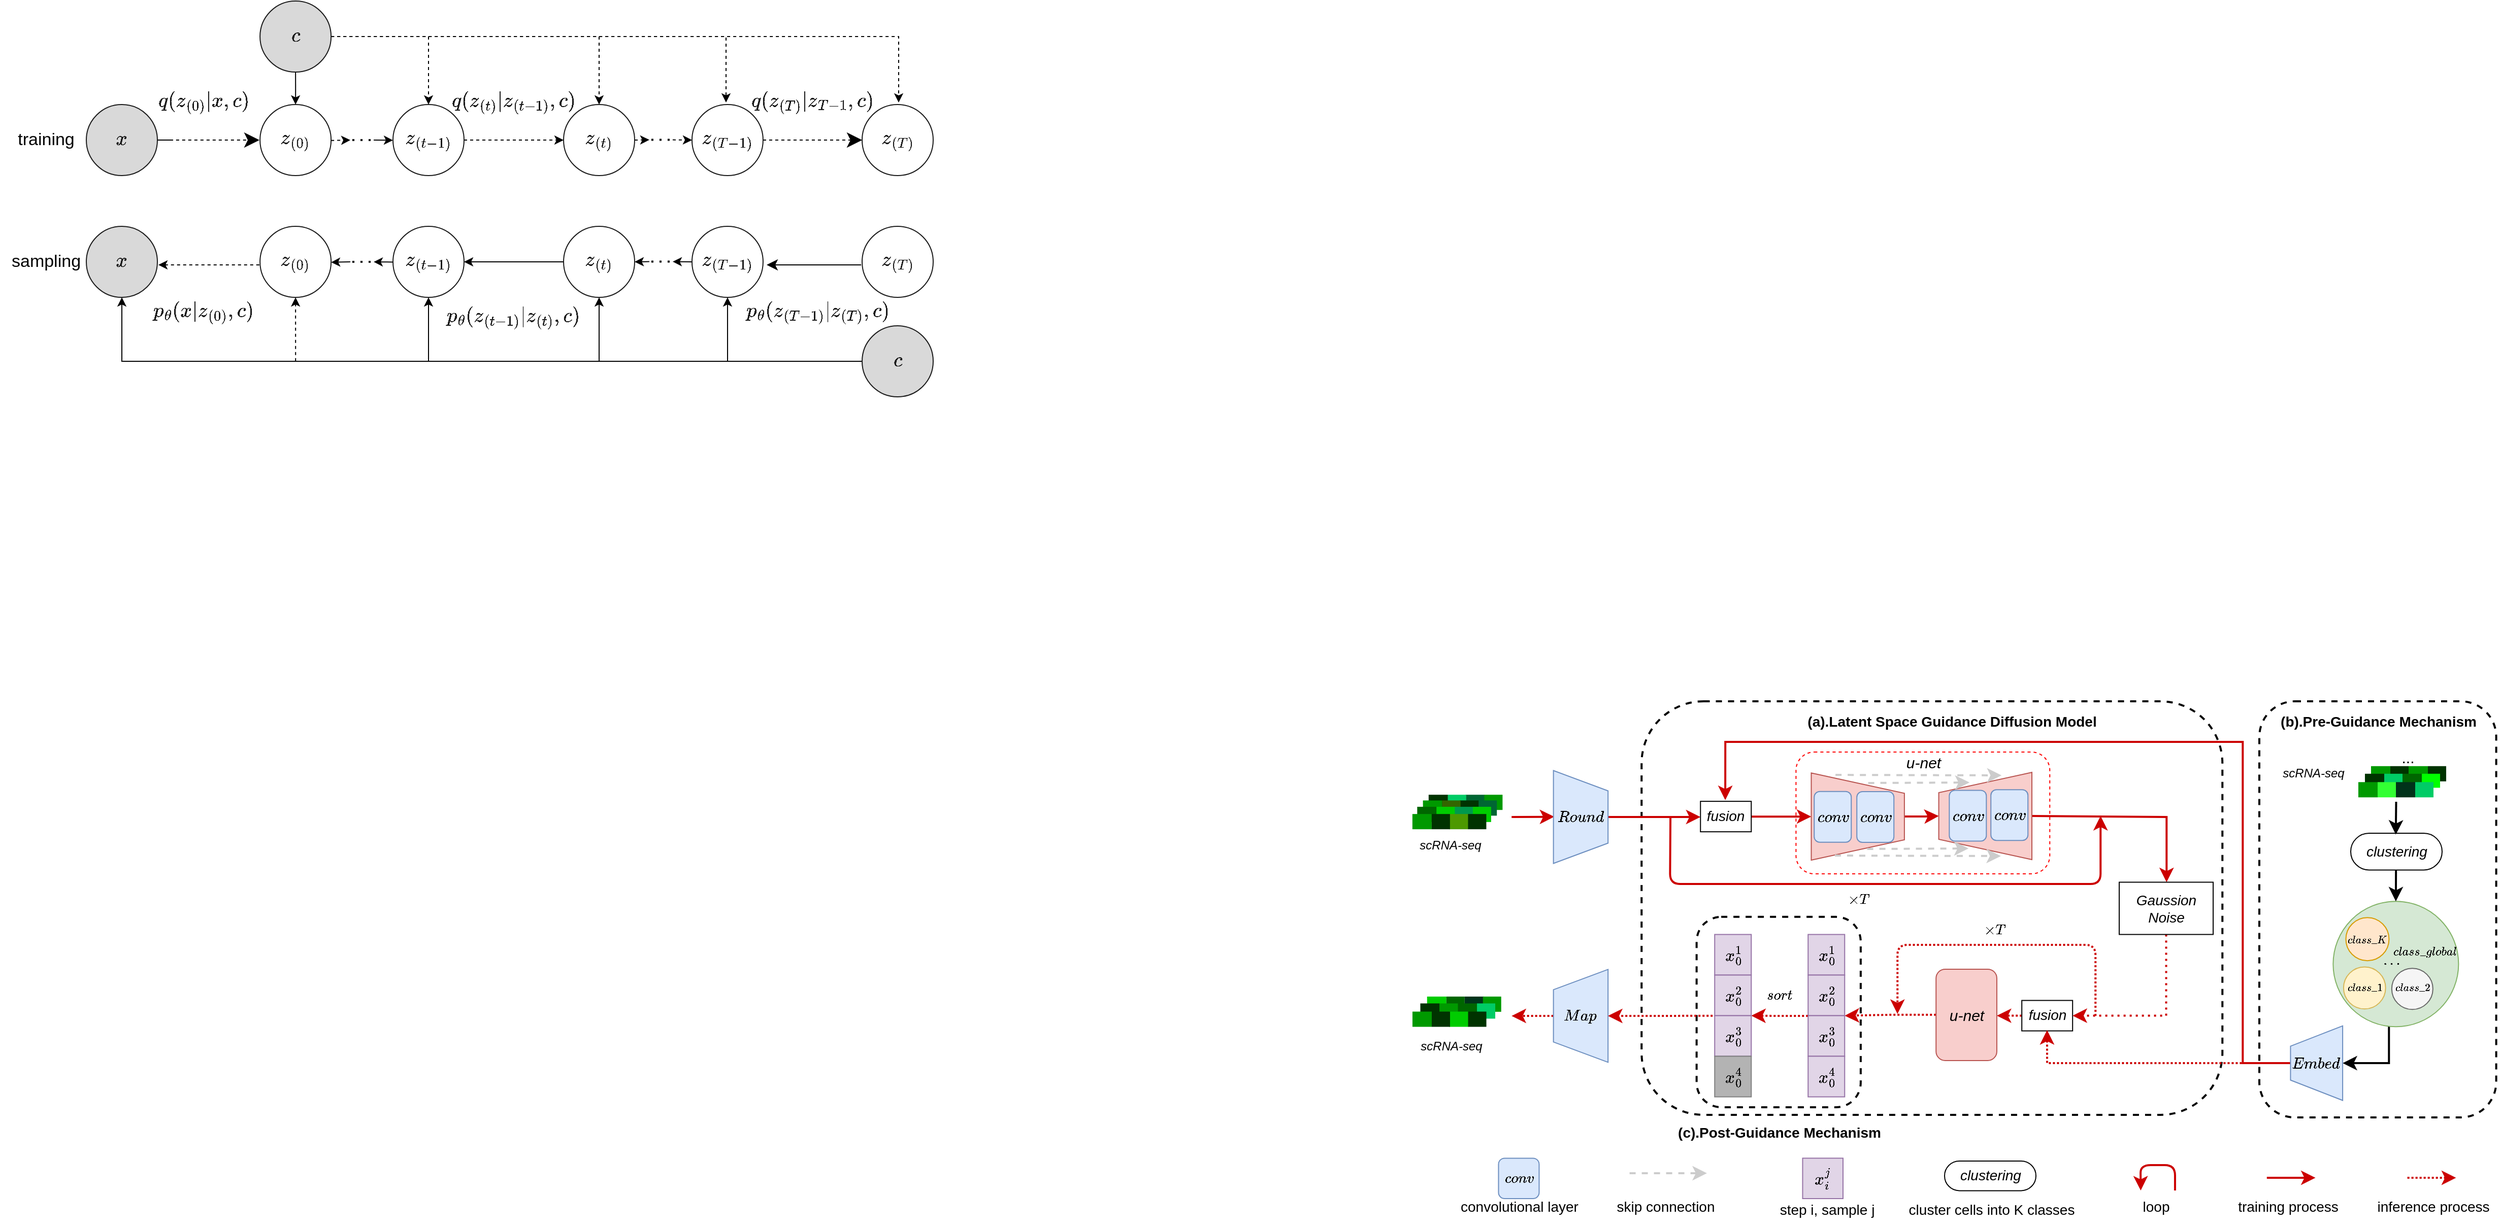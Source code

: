 <mxfile version="22.1.18" type="github">
  <diagram id="a45cf8ec-cd66-6f27-3ac3-be6e809c9e4a" name="Page-1">
    <mxGraphModel dx="2503" dy="2119" grid="1" gridSize="10" guides="1" tooltips="1" connect="1" arrows="1" fold="1" page="1" pageScale="1" pageWidth="827" pageHeight="1169" background="none" math="1" shadow="0">
      <root>
        <mxCell id="0" />
        <mxCell id="1" parent="0" />
        <mxCell id="-l9Mk85zTir52LxoKMyz-278" value="" style="rounded=1;whiteSpace=wrap;html=1;strokeColor=default;fontSize=13;fontColor=#000000;fillColor=#FFFFFF;gradientColor=none;fontStyle=2;dashed=1;strokeWidth=2;" parent="1" vertex="1">
          <mxGeometry x="2169.98" y="630" width="233.3" height="410" as="geometry" />
        </mxCell>
        <mxCell id="-l9Mk85zTir52LxoKMyz-266" value="" style="rounded=1;whiteSpace=wrap;html=1;fontSize=13;fontStyle=2;dashed=1;strokeWidth=2;" parent="1" vertex="1">
          <mxGeometry x="1561.63" y="630" width="572" height="407.5" as="geometry" />
        </mxCell>
        <mxCell id="-l9Mk85zTir52LxoKMyz-371" value="" style="rounded=1;whiteSpace=wrap;html=1;dashed=1;sketch=0;fontSize=13;strokeColor=#000000;strokeWidth=2;" parent="1" vertex="1">
          <mxGeometry x="1615.82" y="842.43" width="161.61" height="187.57" as="geometry" />
        </mxCell>
        <mxCell id="-l9Mk85zTir52LxoKMyz-288" value="" style="shape=partialRectangle;html=1;whiteSpace=wrap;connectable=0;overflow=hidden;fillColor=#009900;top=0;left=0;bottom=0;right=0;pointerEvents=1;rounded=1;strokeColor=default;fontFamily=Helvetica;fontSize=12;fontColor=default;fontStyle=2" parent="1" vertex="1">
          <mxGeometry x="2316.99" y="693.89" width="19" height="15" as="geometry">
            <mxRectangle width="19" height="15" as="alternateBounds" />
          </mxGeometry>
        </mxCell>
        <mxCell id="-l9Mk85zTir52LxoKMyz-289" value="" style="shape=partialRectangle;html=1;whiteSpace=wrap;connectable=0;overflow=hidden;fillColor=#003300;top=0;left=0;bottom=0;right=0;pointerEvents=1;rounded=1;strokeColor=default;fontFamily=Helvetica;fontSize=12;fontColor=default;fontStyle=2" parent="1" vertex="1">
          <mxGeometry x="2335.99" y="693.89" width="18" height="15" as="geometry">
            <mxRectangle width="18" height="15" as="alternateBounds" />
          </mxGeometry>
        </mxCell>
        <mxCell id="-l9Mk85zTir52LxoKMyz-297" value="" style="shape=partialRectangle;html=1;whiteSpace=wrap;connectable=0;overflow=hidden;fillColor=#009900;top=0;left=0;bottom=0;right=0;pointerEvents=1;rounded=1;strokeColor=default;fontFamily=Helvetica;fontSize=12;fontColor=default;fontStyle=2" parent="1" vertex="1">
          <mxGeometry x="2279.99" y="693.89" width="19" height="15" as="geometry">
            <mxRectangle width="19" height="15" as="alternateBounds" />
          </mxGeometry>
        </mxCell>
        <mxCell id="-l9Mk85zTir52LxoKMyz-298" value="" style="shape=partialRectangle;html=1;whiteSpace=wrap;connectable=0;overflow=hidden;fillColor=#003300;top=0;left=0;bottom=0;right=0;pointerEvents=1;rounded=1;strokeColor=default;fontFamily=Helvetica;fontSize=12;fontColor=default;fontStyle=2" parent="1" vertex="1">
          <mxGeometry x="2298.99" y="693.89" width="18" height="15" as="geometry">
            <mxRectangle width="18" height="15" as="alternateBounds" />
          </mxGeometry>
        </mxCell>
        <mxCell id="-l9Mk85zTir52LxoKMyz-263" value="" style="rounded=1;whiteSpace=wrap;html=1;strokeColor=#FF0000;fontFamily=Helvetica;fontSize=12;fillColor=#FFFFFF;fontStyle=2;dashed=1;strokeWidth=1;" parent="1" vertex="1">
          <mxGeometry x="1713.7" y="680" width="249.93" height="120" as="geometry" />
        </mxCell>
        <mxCell id="-l9Mk85zTir52LxoKMyz-358" value="" style="shape=partialRectangle;html=1;whiteSpace=wrap;connectable=0;overflow=hidden;fillColor=#00FF00;top=0;left=0;bottom=0;right=0;pointerEvents=1;rounded=1;strokeColor=default;fontFamily=Helvetica;fontSize=12;fontColor=default;fontStyle=2" parent="1" vertex="1">
          <mxGeometry x="2329.99" y="701.39" width="18" height="13.8" as="geometry">
            <mxRectangle width="18" height="15" as="alternateBounds" />
          </mxGeometry>
        </mxCell>
        <mxCell id="-l9Mk85zTir52LxoKMyz-286" value="" style="shape=partialRectangle;html=1;whiteSpace=wrap;connectable=0;overflow=hidden;fillColor=#006600;top=0;left=0;bottom=0;right=0;pointerEvents=1;rounded=1;strokeColor=default;fontFamily=Helvetica;fontSize=12;fontColor=default;fontStyle=2" parent="1" vertex="1">
          <mxGeometry x="2310.99" y="701.39" width="19" height="13" as="geometry">
            <mxRectangle width="19" height="13" as="alternateBounds" />
          </mxGeometry>
        </mxCell>
        <mxCell id="-l9Mk85zTir52LxoKMyz-295" value="" style="shape=partialRectangle;html=1;whiteSpace=wrap;connectable=0;overflow=hidden;fillColor=#003300;top=0;left=0;bottom=0;right=0;pointerEvents=1;rounded=1;strokeColor=default;fontFamily=Helvetica;fontSize=12;fontColor=default;fontStyle=2" parent="1" vertex="1">
          <mxGeometry x="2273.99" y="701.39" width="19" height="13" as="geometry">
            <mxRectangle width="19" height="13" as="alternateBounds" />
          </mxGeometry>
        </mxCell>
        <mxCell id="-l9Mk85zTir52LxoKMyz-296" value="" style="shape=partialRectangle;html=1;whiteSpace=wrap;connectable=0;overflow=hidden;fillColor=#00CC66;top=0;left=0;bottom=0;right=0;pointerEvents=1;rounded=1;strokeColor=default;fontFamily=Helvetica;fontSize=12;fontColor=default;fontStyle=2" parent="1" vertex="1">
          <mxGeometry x="2292.99" y="701.39" width="18" height="13" as="geometry">
            <mxRectangle width="18" height="13" as="alternateBounds" />
          </mxGeometry>
        </mxCell>
        <mxCell id="-l9Mk85zTir52LxoKMyz-353" value="" style="shape=partialRectangle;html=1;whiteSpace=wrap;connectable=0;overflow=hidden;fillColor=#006633;top=0;left=0;bottom=0;right=0;pointerEvents=1;rounded=1;strokeColor=default;fontFamily=Helvetica;fontSize=12;fontColor=default;fontStyle=2" parent="1" vertex="1">
          <mxGeometry x="1388.05" y="722.07" width="19" height="15" as="geometry">
            <mxRectangle width="19" height="15" as="alternateBounds" />
          </mxGeometry>
        </mxCell>
        <mxCell id="-l9Mk85zTir52LxoKMyz-354" value="" style="shape=partialRectangle;html=1;whiteSpace=wrap;connectable=0;overflow=hidden;fillColor=#009900;top=0;left=0;bottom=0;right=0;pointerEvents=1;rounded=1;strokeColor=default;fontFamily=Helvetica;fontSize=12;fontColor=default;fontStyle=2" parent="1" vertex="1">
          <mxGeometry x="1406.7" y="722.07" width="18" height="15" as="geometry">
            <mxRectangle width="18" height="15" as="alternateBounds" />
          </mxGeometry>
        </mxCell>
        <mxCell id="-l9Mk85zTir52LxoKMyz-355" value="" style="shape=partialRectangle;html=1;whiteSpace=wrap;connectable=0;overflow=hidden;fillColor=#003300;top=0;left=0;bottom=0;right=0;pointerEvents=1;rounded=1;strokeColor=default;fontFamily=Helvetica;fontSize=12;fontColor=default;fontStyle=2" parent="1" vertex="1">
          <mxGeometry x="1351.92" y="722.07" width="19" height="15" as="geometry">
            <mxRectangle width="19" height="15" as="alternateBounds" />
          </mxGeometry>
        </mxCell>
        <mxCell id="-l9Mk85zTir52LxoKMyz-356" value="" style="shape=partialRectangle;html=1;whiteSpace=wrap;connectable=0;overflow=hidden;fillColor=#00CC66;top=0;left=0;bottom=0;right=0;pointerEvents=1;rounded=1;strokeColor=default;fontFamily=Helvetica;fontSize=12;fontColor=default;fontStyle=2" parent="1" vertex="1">
          <mxGeometry x="1370.92" y="722.07" width="18" height="15" as="geometry">
            <mxRectangle width="18" height="15" as="alternateBounds" />
          </mxGeometry>
        </mxCell>
        <mxCell id="-l9Mk85zTir52LxoKMyz-349" value="" style="shape=partialRectangle;html=1;whiteSpace=wrap;connectable=0;overflow=hidden;fillColor=#003300;top=0;left=0;bottom=0;right=0;pointerEvents=1;rounded=1;strokeColor=default;fontFamily=Helvetica;fontSize=12;fontColor=default;fontStyle=2" parent="1" vertex="1">
          <mxGeometry x="1382.46" y="727.7" width="19" height="15" as="geometry">
            <mxRectangle width="19" height="15" as="alternateBounds" />
          </mxGeometry>
        </mxCell>
        <mxCell id="-l9Mk85zTir52LxoKMyz-350" value="" style="shape=partialRectangle;html=1;whiteSpace=wrap;connectable=0;overflow=hidden;fillColor=#006633;top=0;left=0;bottom=0;right=0;pointerEvents=1;rounded=1;strokeColor=default;fontFamily=Helvetica;fontSize=12;fontColor=default;fontStyle=2" parent="1" vertex="1">
          <mxGeometry x="1401.11" y="727.7" width="18" height="15" as="geometry">
            <mxRectangle width="18" height="15" as="alternateBounds" />
          </mxGeometry>
        </mxCell>
        <mxCell id="-l9Mk85zTir52LxoKMyz-351" value="" style="shape=partialRectangle;html=1;whiteSpace=wrap;connectable=0;overflow=hidden;fillColor=#009900;top=0;left=0;bottom=0;right=0;pointerEvents=1;rounded=1;strokeColor=default;fontFamily=Helvetica;fontSize=12;fontColor=default;fontStyle=2;gradientColor=none;" parent="1" vertex="1">
          <mxGeometry x="1346.33" y="727.7" width="19" height="15" as="geometry">
            <mxRectangle width="19" height="15" as="alternateBounds" />
          </mxGeometry>
        </mxCell>
        <mxCell id="-l9Mk85zTir52LxoKMyz-352" value="" style="shape=partialRectangle;html=1;whiteSpace=wrap;connectable=0;overflow=hidden;fillColor=#336600;top=0;left=0;bottom=0;right=0;pointerEvents=1;rounded=1;strokeColor=default;fontFamily=Helvetica;fontSize=12;fontColor=default;fontStyle=2" parent="1" vertex="1">
          <mxGeometry x="1365.33" y="727.7" width="18" height="15" as="geometry">
            <mxRectangle width="18" height="15" as="alternateBounds" />
          </mxGeometry>
        </mxCell>
        <mxCell id="-l9Mk85zTir52LxoKMyz-345" value="" style="shape=partialRectangle;html=1;whiteSpace=wrap;connectable=0;overflow=hidden;fillColor=#00994D;top=0;left=0;bottom=0;right=0;pointerEvents=1;rounded=1;strokeColor=default;fontFamily=Helvetica;fontSize=12;fontColor=default;fontStyle=2" parent="1" vertex="1">
          <mxGeometry x="1376.81" y="733.95" width="19" height="15" as="geometry">
            <mxRectangle width="19" height="15" as="alternateBounds" />
          </mxGeometry>
        </mxCell>
        <mxCell id="-l9Mk85zTir52LxoKMyz-346" value="" style="shape=partialRectangle;html=1;whiteSpace=wrap;connectable=0;overflow=hidden;fillColor=#00CC00;top=0;left=0;bottom=0;right=0;pointerEvents=1;rounded=1;strokeColor=default;fontFamily=Helvetica;fontSize=12;fontColor=default;fontStyle=2" parent="1" vertex="1">
          <mxGeometry x="1395.46" y="733.95" width="18" height="15" as="geometry">
            <mxRectangle width="18" height="15" as="alternateBounds" />
          </mxGeometry>
        </mxCell>
        <mxCell id="-l9Mk85zTir52LxoKMyz-347" value="" style="shape=partialRectangle;html=1;whiteSpace=wrap;connectable=0;overflow=hidden;fillColor=#006600;top=0;left=0;bottom=0;right=0;pointerEvents=1;rounded=1;strokeColor=default;fontFamily=Helvetica;fontSize=12;fontColor=default;fontStyle=2" parent="1" vertex="1">
          <mxGeometry x="1340.68" y="733.95" width="19" height="15" as="geometry">
            <mxRectangle width="19" height="15" as="alternateBounds" />
          </mxGeometry>
        </mxCell>
        <mxCell id="-l9Mk85zTir52LxoKMyz-348" value="" style="shape=partialRectangle;html=1;whiteSpace=wrap;connectable=0;overflow=hidden;fillColor=#00CC00;top=0;left=0;bottom=0;right=0;pointerEvents=1;rounded=1;strokeColor=default;fontFamily=Helvetica;fontSize=12;fontColor=default;fontStyle=2" parent="1" vertex="1">
          <mxGeometry x="1359.68" y="733.95" width="18" height="15" as="geometry">
            <mxRectangle width="18" height="15" as="alternateBounds" />
          </mxGeometry>
        </mxCell>
        <mxCell id="-l9Mk85zTir52LxoKMyz-212" value="" style="shape=partialRectangle;html=1;whiteSpace=wrap;connectable=0;overflow=hidden;top=0;left=0;bottom=0;right=0;pointerEvents=1;rounded=1;fontFamily=Helvetica;fontSize=12;fillColor=#00331A;fontStyle=2" parent="1" vertex="1">
          <mxGeometry x="1387.39" y="920.94" width="19" height="15" as="geometry">
            <mxRectangle width="19" height="15" as="alternateBounds" />
          </mxGeometry>
        </mxCell>
        <mxCell id="-l9Mk85zTir52LxoKMyz-213" value="" style="shape=partialRectangle;html=1;whiteSpace=wrap;connectable=0;overflow=hidden;fillColor=#009900;top=0;left=0;bottom=0;right=0;pointerEvents=1;rounded=1;strokeColor=default;fontFamily=Helvetica;fontSize=12;fontColor=default;fontStyle=2" parent="1" vertex="1">
          <mxGeometry x="1405.39" y="920.94" width="18" height="15" as="geometry">
            <mxRectangle width="18" height="15" as="alternateBounds" />
          </mxGeometry>
        </mxCell>
        <mxCell id="-l9Mk85zTir52LxoKMyz-241" value="" style="shape=partialRectangle;html=1;whiteSpace=wrap;connectable=0;overflow=hidden;top=0;left=0;bottom=0;right=0;pointerEvents=1;rounded=1;fontFamily=Helvetica;fontSize=12;fillColor=#00CC00;fontStyle=2" parent="1" vertex="1">
          <mxGeometry x="1350.39" y="920.94" width="19" height="15" as="geometry">
            <mxRectangle width="19" height="15" as="alternateBounds" />
          </mxGeometry>
        </mxCell>
        <mxCell id="-l9Mk85zTir52LxoKMyz-242" value="" style="shape=partialRectangle;html=1;whiteSpace=wrap;connectable=0;overflow=hidden;fillColor=#006600;top=0;left=0;bottom=0;right=0;pointerEvents=1;rounded=1;strokeColor=default;fontFamily=Helvetica;fontSize=12;fontColor=default;fontStyle=2" parent="1" vertex="1">
          <mxGeometry x="1369.39" y="920.94" width="18" height="15" as="geometry">
            <mxRectangle width="18" height="15" as="alternateBounds" />
          </mxGeometry>
        </mxCell>
        <mxCell id="-l9Mk85zTir52LxoKMyz-331" value="" style="shape=partialRectangle;html=1;whiteSpace=wrap;connectable=0;overflow=hidden;fillColor=#006600;top=0;left=0;bottom=0;right=0;pointerEvents=1;rounded=1;strokeColor=default;fontFamily=Helvetica;fontSize=12;fontColor=default;fontStyle=2" parent="1" vertex="1">
          <mxGeometry x="1380.87" y="927.69" width="19" height="15" as="geometry">
            <mxRectangle width="19" height="15" as="alternateBounds" />
          </mxGeometry>
        </mxCell>
        <mxCell id="-l9Mk85zTir52LxoKMyz-332" value="" style="shape=partialRectangle;html=1;whiteSpace=wrap;connectable=0;overflow=hidden;fillColor=#00CC66;top=0;left=0;bottom=0;right=0;pointerEvents=1;rounded=1;strokeColor=default;fontFamily=Helvetica;fontSize=12;fontColor=default;fontStyle=2" parent="1" vertex="1">
          <mxGeometry x="1399.52" y="927.69" width="18" height="15" as="geometry">
            <mxRectangle width="18" height="15" as="alternateBounds" />
          </mxGeometry>
        </mxCell>
        <mxCell id="-l9Mk85zTir52LxoKMyz-333" value="" style="shape=partialRectangle;html=1;whiteSpace=wrap;connectable=0;overflow=hidden;fillColor=#003300;top=0;left=0;bottom=0;right=0;pointerEvents=1;rounded=1;strokeColor=default;fontFamily=Helvetica;fontSize=12;fontColor=default;fontStyle=2" parent="1" vertex="1">
          <mxGeometry x="1343.74" y="927.69" width="19" height="15" as="geometry">
            <mxRectangle width="19" height="15" as="alternateBounds" />
          </mxGeometry>
        </mxCell>
        <mxCell id="-l9Mk85zTir52LxoKMyz-334" value="" style="shape=partialRectangle;html=1;whiteSpace=wrap;connectable=0;overflow=hidden;fillColor=#009900;top=0;left=0;bottom=0;right=0;pointerEvents=1;rounded=1;strokeColor=default;fontFamily=Helvetica;fontSize=12;fontColor=default;fontStyle=2" parent="1" vertex="1">
          <mxGeometry x="1362.74" y="927.69" width="18" height="15" as="geometry">
            <mxRectangle width="18" height="15" as="alternateBounds" />
          </mxGeometry>
        </mxCell>
        <mxCell id="-l9Mk85zTir52LxoKMyz-21" value="" style="ellipse;whiteSpace=wrap;html=1;aspect=fixed;fontSize=17;fontColor=#1A1A1A;" parent="1" vertex="1">
          <mxGeometry height="2.75" as="geometry" />
        </mxCell>
        <mxCell id="-l9Mk85zTir52LxoKMyz-260" style="edgeStyle=orthogonalEdgeStyle;rounded=0;jumpSize=16;orthogonalLoop=1;jettySize=auto;html=1;entryX=0.5;entryY=1;entryDx=0;entryDy=0;fontSize=13;fontColor=#000000;startArrow=none;startFill=0;endArrow=classic;endFill=1;startSize=16;endSize=8;fontStyle=2;strokeWidth=2;" parent="1" source="-l9Mk85zTir52LxoKMyz-162" target="-l9Mk85zTir52LxoKMyz-259" edge="1">
          <mxGeometry relative="1" as="geometry">
            <mxPoint x="2279.08" y="978.31" as="targetPoint" />
            <Array as="points">
              <mxPoint x="2297.63" y="987" />
            </Array>
          </mxGeometry>
        </mxCell>
        <mxCell id="-l9Mk85zTir52LxoKMyz-162" value="" style="ellipse;whiteSpace=wrap;html=1;aspect=fixed;labelBorderColor=none;fillColor=#d5e8d4;strokeColor=#82b366;fontStyle=2;sketch=0;" parent="1" vertex="1">
          <mxGeometry x="2242.68" y="827.13" width="123.5" height="123.5" as="geometry" />
        </mxCell>
        <mxCell id="-l9Mk85zTir52LxoKMyz-163" value="" style="ellipse;whiteSpace=wrap;html=1;aspect=fixed;labelBorderColor=none;gradientDirection=south;fillColor=#fff2cc;strokeColor=#d6b656;fontStyle=2" parent="1" vertex="1">
          <mxGeometry x="2252.93" y="891.73" width="41.4" height="41.4" as="geometry" />
        </mxCell>
        <mxCell id="-l9Mk85zTir52LxoKMyz-310" style="edgeStyle=orthogonalEdgeStyle;rounded=0;jumpSize=16;orthogonalLoop=1;jettySize=auto;html=1;fontSize=15;fontColor=#000000;startArrow=none;startFill=0;endArrow=classic;endFill=1;startSize=16;endSize=8;strokeWidth=2;dashed=1;dashPattern=1 1;strokeColor=#CC0000;" parent="1" source="-l9Mk85zTir52LxoKMyz-169" target="-l9Mk85zTir52LxoKMyz-172" edge="1">
          <mxGeometry relative="1" as="geometry">
            <Array as="points">
              <mxPoint x="1923.63" y="939" />
              <mxPoint x="1923.63" y="939" />
            </Array>
          </mxGeometry>
        </mxCell>
        <mxCell id="-l9Mk85zTir52LxoKMyz-169" value="" style="rounded=0;whiteSpace=wrap;html=1;fontStyle=2" parent="1" vertex="1">
          <mxGeometry x="1936.09" y="924.75" width="50" height="30" as="geometry" />
        </mxCell>
        <mxCell id="-l9Mk85zTir52LxoKMyz-170" value="&lt;font style=&quot;font-size: 14px;&quot;&gt;fusion&lt;/font&gt;" style="text;html=1;align=center;verticalAlign=middle;resizable=0;points=[];autosize=1;strokeColor=none;fillColor=none;fontSize=12;fontFamily=Helvetica;fontColor=default;fontStyle=2" parent="1" vertex="1">
          <mxGeometry x="1931.09" y="923.94" width="60" height="30" as="geometry" />
        </mxCell>
        <mxCell id="-l9Mk85zTir52LxoKMyz-309" style="edgeStyle=orthogonalEdgeStyle;rounded=0;jumpSize=16;orthogonalLoop=1;jettySize=auto;html=1;entryX=1;entryY=0.5;entryDx=0;entryDy=0;fontSize=15;fontColor=#000000;startArrow=none;startFill=0;endArrow=classic;endFill=1;startSize=16;endSize=8;strokeWidth=2;strokeColor=#CC0000;dashed=1;dashPattern=1 2;" parent="1" source="-l9Mk85zTir52LxoKMyz-178" target="-l9Mk85zTir52LxoKMyz-169" edge="1">
          <mxGeometry relative="1" as="geometry">
            <Array as="points">
              <mxPoint x="2078.63" y="940" />
            </Array>
          </mxGeometry>
        </mxCell>
        <mxCell id="-l9Mk85zTir52LxoKMyz-183" value="&lt;font style=&quot;font-size: 12px;&quot;&gt;scRNA-seq&lt;/font&gt;" style="text;html=1;align=center;verticalAlign=middle;resizable=0;points=[];autosize=1;strokeColor=none;fillColor=none;fontSize=10;fontFamily=Helvetica;fontColor=default;horizontal=0;fontStyle=2;rotation=90;" parent="1" vertex="1">
          <mxGeometry x="1353.4" y="737.07" width="40" height="70" as="geometry" />
        </mxCell>
        <mxCell id="-l9Mk85zTir52LxoKMyz-185" value="&lt;font style=&quot;font-size: 9px;&quot;&gt;$$class\_1$$&lt;/font&gt;" style="text;html=1;align=center;verticalAlign=middle;resizable=0;points=[];autosize=1;strokeColor=none;fillColor=none;fontSize=14;fontFamily=Helvetica;fontColor=default;fontStyle=2" parent="1" vertex="1">
          <mxGeometry x="2233.63" y="897.12" width="80" height="30" as="geometry" />
        </mxCell>
        <mxCell id="-l9Mk85zTir52LxoKMyz-189" value="$$×T$$" style="text;html=1;align=center;verticalAlign=middle;resizable=0;points=[];autosize=1;strokeColor=none;fillColor=none;fontStyle=2" parent="1" vertex="1">
          <mxGeometry x="1878.76" y="840.12" width="60" height="30" as="geometry" />
        </mxCell>
        <mxCell id="-l9Mk85zTir52LxoKMyz-216" value="" style="shape=partialRectangle;html=1;whiteSpace=wrap;connectable=0;overflow=hidden;fillColor=#00CC00;top=0;left=0;bottom=0;right=0;pointerEvents=1;rounded=1;strokeColor=default;fontFamily=Helvetica;fontSize=12;fontColor=default;fontStyle=2" parent="1" vertex="1">
          <mxGeometry x="1372.13" y="935.75" width="19" height="15" as="geometry">
            <mxRectangle width="19" height="15" as="alternateBounds" />
          </mxGeometry>
        </mxCell>
        <mxCell id="-l9Mk85zTir52LxoKMyz-217" value="" style="shape=partialRectangle;html=1;whiteSpace=wrap;connectable=0;overflow=hidden;fillColor=#003300;top=0;left=0;bottom=0;right=0;pointerEvents=1;rounded=1;strokeColor=default;fontFamily=Helvetica;fontSize=12;fontColor=default;fontStyle=2" parent="1" vertex="1">
          <mxGeometry x="1390.78" y="935.75" width="18" height="15" as="geometry">
            <mxRectangle width="18" height="15" as="alternateBounds" />
          </mxGeometry>
        </mxCell>
        <mxCell id="-l9Mk85zTir52LxoKMyz-222" value="" style="ellipse;whiteSpace=wrap;html=1;aspect=fixed;labelBorderColor=none;gradientDirection=south;fillColor=#f5f5f5;fontColor=#333333;strokeColor=#666666;fontStyle=2" parent="1" vertex="1">
          <mxGeometry x="2300.41" y="893.13" width="40.5" height="40.5" as="geometry" />
        </mxCell>
        <mxCell id="-l9Mk85zTir52LxoKMyz-223" value="&lt;font style=&quot;font-size: 9px;&quot;&gt;$$class\_2$$&lt;/font&gt;" style="text;html=1;align=center;verticalAlign=middle;resizable=0;points=[];autosize=1;strokeColor=none;fillColor=none;fontSize=14;fontFamily=Helvetica;fontColor=default;fontStyle=2" parent="1" vertex="1">
          <mxGeometry x="2280.81" y="897.12" width="80" height="30" as="geometry" />
        </mxCell>
        <mxCell id="-l9Mk85zTir52LxoKMyz-224" value="" style="ellipse;whiteSpace=wrap;html=1;aspect=fixed;labelBorderColor=none;gradientDirection=south;fillColor=#ffe6cc;strokeColor=#d79b00;fontStyle=2" parent="1" vertex="1">
          <mxGeometry x="2255.21" y="843.13" width="42.5" height="42.5" as="geometry" />
        </mxCell>
        <mxCell id="-l9Mk85zTir52LxoKMyz-225" value="&lt;font style=&quot;font-size: 9px;&quot;&gt;$$class\_K$$&lt;/font&gt;" style="text;html=1;align=center;verticalAlign=middle;resizable=0;points=[];autosize=1;strokeColor=none;fillColor=none;fontSize=14;fontFamily=Helvetica;fontColor=default;fontStyle=2" parent="1" vertex="1">
          <mxGeometry x="2236.46" y="850.0" width="80" height="30" as="geometry" />
        </mxCell>
        <mxCell id="-l9Mk85zTir52LxoKMyz-226" value="&lt;font style=&quot;font-size: 12px;&quot;&gt;$$...$$&lt;/font&gt;" style="text;html=1;align=center;verticalAlign=middle;resizable=0;points=[];autosize=1;strokeColor=none;fillColor=none;fontStyle=2" parent="1" vertex="1">
          <mxGeometry x="2270.16" y="870.12" width="60" height="30" as="geometry" />
        </mxCell>
        <mxCell id="-l9Mk85zTir52LxoKMyz-227" value="&lt;font style=&quot;font-size: 10px;&quot;&gt;$$class\_global$$&lt;/font&gt;" style="text;html=1;align=center;verticalAlign=middle;resizable=0;points=[];autosize=1;strokeColor=none;fillColor=none;fontStyle=2" parent="1" vertex="1">
          <mxGeometry x="2282.54" y="861.63" width="100" height="30" as="geometry" />
        </mxCell>
        <mxCell id="-l9Mk85zTir52LxoKMyz-239" value="&lt;font style=&quot;font-size: 12px;&quot;&gt;$$sort$$&lt;/font&gt;" style="text;html=1;align=center;verticalAlign=middle;resizable=0;points=[];autosize=1;strokeColor=none;fillColor=none;fontSize=18;fontStyle=2" parent="1" vertex="1">
          <mxGeometry x="1661.63" y="899.75" width="70" height="40" as="geometry" />
        </mxCell>
        <mxCell id="-l9Mk85zTir52LxoKMyz-245" value="" style="shape=partialRectangle;html=1;whiteSpace=wrap;connectable=0;overflow=hidden;fillColor=#009900;top=0;left=0;bottom=0;right=0;pointerEvents=1;rounded=1;strokeColor=default;fontFamily=Helvetica;fontSize=12;fontColor=default;fontStyle=2" parent="1" vertex="1">
          <mxGeometry x="1336" y="935.75" width="19" height="15" as="geometry">
            <mxRectangle width="19" height="15" as="alternateBounds" />
          </mxGeometry>
        </mxCell>
        <mxCell id="-l9Mk85zTir52LxoKMyz-246" value="" style="shape=partialRectangle;html=1;whiteSpace=wrap;connectable=0;overflow=hidden;fillColor=#003300;top=0;left=0;bottom=0;right=0;pointerEvents=1;rounded=1;strokeColor=default;fontFamily=Helvetica;fontSize=12;fontColor=default;fontStyle=2" parent="1" vertex="1">
          <mxGeometry x="1355" y="935.75" width="18" height="15" as="geometry">
            <mxRectangle width="18" height="15" as="alternateBounds" />
          </mxGeometry>
        </mxCell>
        <mxCell id="-l9Mk85zTir52LxoKMyz-315" style="edgeStyle=orthogonalEdgeStyle;rounded=0;jumpSize=16;orthogonalLoop=1;jettySize=auto;html=1;fontSize=15;fontColor=#000000;startArrow=none;startFill=0;endArrow=classic;endFill=1;startSize=16;endSize=8;strokeWidth=2;dashed=1;dashPattern=1 1;strokeColor=#CC0000;" parent="1" source="-l9Mk85zTir52LxoKMyz-253" edge="1">
          <mxGeometry relative="1" as="geometry">
            <mxPoint x="1433.63" y="940" as="targetPoint" />
          </mxGeometry>
        </mxCell>
        <mxCell id="-l9Mk85zTir52LxoKMyz-253" value="" style="shape=trapezoid;perimeter=trapezoidPerimeter;whiteSpace=wrap;html=1;fixedSize=1;strokeColor=#6c8ebf;fontSize=15;fillColor=#dae8fc;rotation=-90;verticalAlign=top;fontStyle=2" parent="1" vertex="1">
          <mxGeometry x="1455.96" y="913.06" width="91.5" height="53.76" as="geometry" />
        </mxCell>
        <mxCell id="-l9Mk85zTir52LxoKMyz-254" value="&lt;font style=&quot;font-size: 13px;&quot;&gt;$$Map$$&lt;/font&gt;" style="text;html=1;align=center;verticalAlign=middle;resizable=0;points=[];autosize=1;strokeColor=none;fillColor=none;fontSize=15;fontColor=#000000;fontStyle=2" parent="1" vertex="1">
          <mxGeometry x="1460.96" y="924.94" width="80" height="30" as="geometry" />
        </mxCell>
        <mxCell id="-l9Mk85zTir52LxoKMyz-318" style="edgeStyle=orthogonalEdgeStyle;rounded=0;jumpSize=16;orthogonalLoop=1;jettySize=auto;html=1;entryX=0.5;entryY=1;entryDx=0;entryDy=0;fontSize=15;fontColor=#000000;startArrow=none;startFill=0;endArrow=classic;endFill=1;startSize=16;endSize=8;strokeWidth=2;strokeColor=#CC0000;" parent="1" source="-l9Mk85zTir52LxoKMyz-321" target="-l9Mk85zTir52LxoKMyz-360" edge="1">
          <mxGeometry relative="1" as="geometry" />
        </mxCell>
        <mxCell id="-l9Mk85zTir52LxoKMyz-402" style="edgeStyle=orthogonalEdgeStyle;rounded=1;jumpSize=16;orthogonalLoop=1;jettySize=auto;html=1;entryX=0.25;entryY=0.531;entryDx=0;entryDy=0;entryPerimeter=0;strokeColor=#CC0000;strokeWidth=2;fontSize=10;fontColor=#000000;startArrow=none;startFill=0;endArrow=classic;endFill=1;startSize=16;endSize=8;exitX=0.5;exitY=0;exitDx=0;exitDy=0;" parent="1" edge="1">
          <mxGeometry relative="1" as="geometry">
            <mxPoint x="1524.59" y="744.0" as="sourcePoint" />
            <mxPoint x="1619.63" y="744" as="targetPoint" />
          </mxGeometry>
        </mxCell>
        <mxCell id="-l9Mk85zTir52LxoKMyz-311" style="edgeStyle=orthogonalEdgeStyle;rounded=0;jumpSize=16;orthogonalLoop=1;jettySize=auto;html=1;entryX=1;entryY=1;entryDx=0;entryDy=0;fontSize=15;fontColor=#000000;startArrow=none;startFill=0;endArrow=classic;endFill=1;startSize=16;endSize=8;strokeWidth=2;dashed=1;dashPattern=1 1;strokeColor=#CC0000;" parent="1" source="-l9Mk85zTir52LxoKMyz-172" target="-l9Mk85zTir52LxoKMyz-270" edge="1">
          <mxGeometry relative="1" as="geometry">
            <Array as="points">
              <mxPoint x="1806.63" y="939" />
              <mxPoint x="1806.63" y="940" />
            </Array>
          </mxGeometry>
        </mxCell>
        <mxCell id="-l9Mk85zTir52LxoKMyz-172" value="&lt;font style=&quot;font-size: 15px;&quot;&gt;&lt;span&gt;u-net&lt;/span&gt;&lt;/font&gt;" style="rounded=1;whiteSpace=wrap;html=1;strokeColor=#b85450;fontFamily=Helvetica;fontSize=12;fillColor=#f8cecc;fontStyle=2" parent="1" vertex="1">
          <mxGeometry x="1851.62" y="893.94" width="59.86" height="90" as="geometry" />
        </mxCell>
        <mxCell id="-l9Mk85zTir52LxoKMyz-261" style="edgeStyle=orthogonalEdgeStyle;rounded=0;jumpSize=16;orthogonalLoop=1;jettySize=auto;html=1;entryX=0.498;entryY=1.002;entryDx=0;entryDy=0;entryPerimeter=0;fontSize=13;fontColor=#000000;startArrow=none;startFill=0;endArrow=classic;endFill=1;startSize=16;endSize=8;fontStyle=2;strokeWidth=2;strokeColor=#CC0000;dashed=1;dashPattern=1 1;" parent="1" source="-l9Mk85zTir52LxoKMyz-259" target="-l9Mk85zTir52LxoKMyz-170" edge="1">
          <mxGeometry relative="1" as="geometry" />
        </mxCell>
        <mxCell id="-l9Mk85zTir52LxoKMyz-320" style="edgeStyle=orthogonalEdgeStyle;rounded=0;jumpSize=16;orthogonalLoop=1;jettySize=auto;html=1;entryX=0.507;entryY=-0.023;entryDx=0;entryDy=0;fontSize=15;fontColor=#000000;startArrow=none;startFill=0;endArrow=classic;endFill=1;startSize=16;endSize=8;entryPerimeter=0;exitX=0.5;exitY=0;exitDx=0;exitDy=0;strokeWidth=2;strokeColor=#CC0000;" parent="1" source="-l9Mk85zTir52LxoKMyz-259" target="-l9Mk85zTir52LxoKMyz-323" edge="1">
          <mxGeometry relative="1" as="geometry">
            <mxPoint x="2203.63" y="987" as="sourcePoint" />
            <Array as="points">
              <mxPoint x="2153.63" y="987" />
              <mxPoint x="2153.63" y="670" />
              <mxPoint x="1644.63" y="670" />
            </Array>
          </mxGeometry>
        </mxCell>
        <mxCell id="-l9Mk85zTir52LxoKMyz-259" value="" style="shape=trapezoid;perimeter=trapezoidPerimeter;whiteSpace=wrap;html=1;fixedSize=1;strokeColor=#6c8ebf;fontSize=13;fillColor=#dae8fc;rotation=-90;fontStyle=2" parent="1" vertex="1">
          <mxGeometry x="2189.67" y="960.85" width="73.41" height="51.34" as="geometry" />
        </mxCell>
        <mxCell id="-l9Mk85zTir52LxoKMyz-262" value="" style="endArrow=classic;html=1;rounded=1;fontSize=13;fontColor=#000000;startSize=16;endSize=8;jumpSize=16;fontStyle=2;strokeWidth=2;dashed=1;dashPattern=1 1;strokeColor=#CC0000;" parent="1" edge="1">
          <mxGeometry width="50" height="50" relative="1" as="geometry">
            <mxPoint x="2008.63" y="940" as="sourcePoint" />
            <mxPoint x="1813.63" y="938" as="targetPoint" />
            <Array as="points">
              <mxPoint x="2008.63" y="870" />
              <mxPoint x="1923.63" y="870" />
              <mxPoint x="1813.63" y="870" />
            </Array>
          </mxGeometry>
        </mxCell>
        <mxCell id="-l9Mk85zTir52LxoKMyz-319" style="edgeStyle=orthogonalEdgeStyle;rounded=0;jumpSize=16;orthogonalLoop=1;jettySize=auto;html=1;fontSize=15;fontColor=#000000;startArrow=none;startFill=0;endArrow=classic;endFill=1;startSize=16;endSize=8;exitX=0.5;exitY=1;exitDx=0;exitDy=0;strokeWidth=2;strokeColor=#CC0000;" parent="1" source="-l9Mk85zTir52LxoKMyz-361" target="-l9Mk85zTir52LxoKMyz-178" edge="1">
          <mxGeometry relative="1" as="geometry">
            <mxPoint x="2063.63" y="820" as="targetPoint" />
            <Array as="points">
              <mxPoint x="2078.63" y="744" />
            </Array>
          </mxGeometry>
        </mxCell>
        <mxCell id="-l9Mk85zTir52LxoKMyz-269" value="&lt;font style=&quot;font-size: 14px;&quot;&gt;$$x_{0}^1$$&lt;/font&gt;" style="rounded=0;whiteSpace=wrap;html=1;strokeColor=#9673a6;fontFamily=Helvetica;fontSize=12;fillColor=#e1d5e7;fontStyle=2" parent="1" vertex="1">
          <mxGeometry x="1725.63" y="859.75" width="36" height="40" as="geometry" />
        </mxCell>
        <mxCell id="-l9Mk85zTir52LxoKMyz-270" value="&lt;font style=&quot;font-size: 14px;&quot;&gt;$$x_{0}^2$$&lt;/font&gt;" style="rounded=0;whiteSpace=wrap;html=1;strokeColor=#9673a6;fontFamily=Helvetica;fontSize=12;fillColor=#e1d5e7;fontStyle=2" parent="1" vertex="1">
          <mxGeometry x="1725.63" y="899.75" width="36" height="40" as="geometry" />
        </mxCell>
        <mxCell id="-l9Mk85zTir52LxoKMyz-312" style="edgeStyle=orthogonalEdgeStyle;rounded=0;jumpSize=16;orthogonalLoop=1;jettySize=auto;html=1;entryX=1;entryY=1;entryDx=0;entryDy=0;fontSize=15;fontColor=#000000;startArrow=none;startFill=0;endArrow=classic;endFill=1;startSize=16;endSize=8;strokeWidth=2;strokeColor=#CC0000;dashed=1;dashPattern=1 1;" parent="1" source="-l9Mk85zTir52LxoKMyz-271" target="-l9Mk85zTir52LxoKMyz-274" edge="1">
          <mxGeometry relative="1" as="geometry">
            <Array as="points">
              <mxPoint x="1693.63" y="940" />
              <mxPoint x="1693.63" y="940" />
            </Array>
          </mxGeometry>
        </mxCell>
        <mxCell id="-l9Mk85zTir52LxoKMyz-271" value="&lt;font style=&quot;font-size: 14px;&quot;&gt;$$x_{0}^3$$&lt;/font&gt;" style="rounded=0;whiteSpace=wrap;html=1;strokeColor=#9673a6;fontFamily=Helvetica;fontSize=12;fillColor=#e1d5e7;fontStyle=2" parent="1" vertex="1">
          <mxGeometry x="1725.63" y="939.75" width="36" height="40" as="geometry" />
        </mxCell>
        <mxCell id="-l9Mk85zTir52LxoKMyz-272" value="&lt;font style=&quot;font-size: 14px;&quot;&gt;$$x_{0}^4$$&lt;/font&gt;" style="rounded=0;whiteSpace=wrap;html=1;strokeColor=#9673a6;fontFamily=Helvetica;fontSize=12;fillColor=#e1d5e7;fontStyle=2" parent="1" vertex="1">
          <mxGeometry x="1725.63" y="979.75" width="36" height="40" as="geometry" />
        </mxCell>
        <mxCell id="-l9Mk85zTir52LxoKMyz-273" value="&lt;font style=&quot;font-size: 14px;&quot;&gt;$$x_{0}^1$$&lt;/font&gt;" style="rounded=0;whiteSpace=wrap;html=1;strokeColor=#9673a6;fontFamily=Helvetica;fontSize=12;fillColor=#e1d5e7;fontStyle=2" parent="1" vertex="1">
          <mxGeometry x="1633.63" y="859.75" width="36" height="40" as="geometry" />
        </mxCell>
        <mxCell id="-l9Mk85zTir52LxoKMyz-314" style="edgeStyle=orthogonalEdgeStyle;rounded=0;jumpSize=16;orthogonalLoop=1;jettySize=auto;html=1;entryX=0.5;entryY=1;entryDx=0;entryDy=0;fontSize=15;fontColor=#000000;startArrow=none;startFill=0;endArrow=classic;endFill=1;startSize=16;endSize=8;strokeWidth=2;dashed=1;dashPattern=1 1;strokeColor=#CC0000;" parent="1" source="-l9Mk85zTir52LxoKMyz-274" target="-l9Mk85zTir52LxoKMyz-253" edge="1">
          <mxGeometry relative="1" as="geometry">
            <Array as="points">
              <mxPoint x="1581.63" y="940" />
              <mxPoint x="1581.63" y="939" />
            </Array>
          </mxGeometry>
        </mxCell>
        <mxCell id="-l9Mk85zTir52LxoKMyz-274" value="&lt;font style=&quot;font-size: 14px;&quot;&gt;$$x_{0}^2$$&lt;/font&gt;" style="rounded=0;whiteSpace=wrap;html=1;strokeColor=#9673a6;fontFamily=Helvetica;fontSize=12;fillColor=#e1d5e7;fontStyle=2" parent="1" vertex="1">
          <mxGeometry x="1633.63" y="899.75" width="36" height="40" as="geometry" />
        </mxCell>
        <mxCell id="-l9Mk85zTir52LxoKMyz-275" value="&lt;font style=&quot;font-size: 14px;&quot;&gt;$$x_{0}^3$$&lt;/font&gt;" style="rounded=0;whiteSpace=wrap;html=1;strokeColor=#9673a6;fontFamily=Helvetica;fontSize=12;fillColor=#e1d5e7;fontStyle=2" parent="1" vertex="1">
          <mxGeometry x="1633.63" y="939.75" width="36" height="40" as="geometry" />
        </mxCell>
        <mxCell id="-l9Mk85zTir52LxoKMyz-276" value="&lt;font style=&quot;font-size: 14px;&quot;&gt;$$x_{0}^4$$&lt;/font&gt;" style="rounded=0;whiteSpace=wrap;html=1;strokeColor=#808080;fontFamily=Helvetica;fontSize=12;fillColor=#B3B3B3;fontStyle=2;" parent="1" vertex="1">
          <mxGeometry x="1633.63" y="979.75" width="36" height="40" as="geometry" />
        </mxCell>
        <mxCell id="-l9Mk85zTir52LxoKMyz-279" value="$$Embed$$" style="text;html=1;align=center;verticalAlign=middle;resizable=0;points=[];autosize=1;strokeColor=none;fillColor=none;fontSize=13;fontColor=#000000;fontStyle=2" parent="1" vertex="1">
          <mxGeometry x="2180.16" y="971.52" width="90" height="30" as="geometry" />
        </mxCell>
        <mxCell id="-l9Mk85zTir52LxoKMyz-284" value="" style="shape=partialRectangle;html=1;whiteSpace=wrap;connectable=0;overflow=hidden;top=0;left=0;bottom=0;right=0;pointerEvents=1;rounded=1;fontFamily=Helvetica;fontSize=12;fillColor=#00331A;fontStyle=2" parent="1" vertex="1">
          <mxGeometry x="2304.49" y="709.64" width="19" height="15" as="geometry">
            <mxRectangle width="19" height="15" as="alternateBounds" />
          </mxGeometry>
        </mxCell>
        <mxCell id="-l9Mk85zTir52LxoKMyz-285" value="" style="shape=partialRectangle;html=1;whiteSpace=wrap;connectable=0;overflow=hidden;fillColor=#00CC66;top=0;left=0;bottom=0;right=0;pointerEvents=1;rounded=1;strokeColor=default;fontFamily=Helvetica;fontSize=12;fontColor=default;fontStyle=2" parent="1" vertex="1">
          <mxGeometry x="2323.49" y="709.64" width="18" height="15" as="geometry">
            <mxRectangle width="18" height="15" as="alternateBounds" />
          </mxGeometry>
        </mxCell>
        <mxCell id="-l9Mk85zTir52LxoKMyz-293" value="" style="shape=partialRectangle;html=1;whiteSpace=wrap;connectable=0;overflow=hidden;top=0;left=0;bottom=0;right=0;pointerEvents=1;rounded=1;fontFamily=Helvetica;fontSize=12;fillColor=#009900;fontStyle=2" parent="1" vertex="1">
          <mxGeometry x="2267.49" y="709.64" width="19" height="15" as="geometry">
            <mxRectangle width="19" height="15" as="alternateBounds" />
          </mxGeometry>
        </mxCell>
        <mxCell id="-l9Mk85zTir52LxoKMyz-294" value="" style="shape=partialRectangle;html=1;whiteSpace=wrap;connectable=0;overflow=hidden;fillColor=#33FF33;top=0;left=0;bottom=0;right=0;pointerEvents=1;rounded=1;strokeColor=default;fontFamily=Helvetica;fontSize=12;fontColor=default;fontStyle=2" parent="1" vertex="1">
          <mxGeometry x="2286.49" y="709.64" width="18" height="15" as="geometry">
            <mxRectangle width="18" height="15" as="alternateBounds" />
          </mxGeometry>
        </mxCell>
        <mxCell id="-l9Mk85zTir52LxoKMyz-302" style="edgeStyle=orthogonalEdgeStyle;rounded=0;jumpSize=16;orthogonalLoop=1;jettySize=auto;html=1;entryX=0.5;entryY=0;entryDx=0;entryDy=0;fontSize=12;fontColor=#000000;startArrow=none;startFill=0;endArrow=classic;endFill=1;startSize=16;endSize=8;fontStyle=2;strokeWidth=2;" parent="1" target="-l9Mk85zTir52LxoKMyz-162" edge="1">
          <mxGeometry relative="1" as="geometry">
            <mxPoint x="2304.63" y="780" as="sourcePoint" />
            <Array as="points">
              <mxPoint x="2304.63" y="790" />
              <mxPoint x="2304.63" y="790" />
            </Array>
          </mxGeometry>
        </mxCell>
        <mxCell id="-l9Mk85zTir52LxoKMyz-304" value="&lt;b style=&quot;font-style: normal;&quot;&gt;&lt;font style=&quot;font-size: 14px;&quot;&gt;(a).Latent Space Guidance Diffusion Model&lt;/font&gt;&lt;/b&gt;" style="text;html=1;align=center;verticalAlign=middle;resizable=0;points=[];autosize=1;strokeColor=none;fillColor=none;fontSize=12;fontColor=#000000;fontStyle=2" parent="1" vertex="1">
          <mxGeometry x="1711.63" y="634.88" width="310" height="30" as="geometry" />
        </mxCell>
        <mxCell id="-l9Mk85zTir52LxoKMyz-316" value="" style="endArrow=classic;html=1;rounded=0;fontSize=15;fontColor=#000000;startSize=16;endSize=8;jumpSize=16;strokeWidth=2;strokeColor=#CC0000;" parent="1" edge="1">
          <mxGeometry width="50" height="50" relative="1" as="geometry">
            <mxPoint x="1433.63" y="744" as="sourcePoint" />
            <mxPoint x="1475.63" y="743.76" as="targetPoint" />
          </mxGeometry>
        </mxCell>
        <mxCell id="-l9Mk85zTir52LxoKMyz-321" value="" style="rounded=0;whiteSpace=wrap;html=1;fontStyle=2" parent="1" vertex="1">
          <mxGeometry x="1619.63" y="728.57" width="50" height="30" as="geometry" />
        </mxCell>
        <mxCell id="-l9Mk85zTir52LxoKMyz-323" value="&lt;font style=&quot;font-size: 14px;&quot;&gt;fusion&lt;/font&gt;" style="text;html=1;align=center;verticalAlign=middle;resizable=0;points=[];autosize=1;strokeColor=none;fillColor=none;fontSize=12;fontFamily=Helvetica;fontColor=default;fontStyle=2" parent="1" vertex="1">
          <mxGeometry x="1613.63" y="728.07" width="60" height="30" as="geometry" />
        </mxCell>
        <mxCell id="-l9Mk85zTir52LxoKMyz-325" value="" style="endArrow=classic;html=1;fontSize=15;fontColor=#000000;startSize=16;endSize=8;jumpSize=16;strokeColor=#CC0000;rounded=1;strokeWidth=2;" parent="1" edge="1">
          <mxGeometry width="50" height="50" relative="1" as="geometry">
            <mxPoint x="1590.06" y="743.07" as="sourcePoint" />
            <mxPoint x="2013.63" y="743" as="targetPoint" />
            <Array as="points">
              <mxPoint x="1589.63" y="810" />
              <mxPoint x="2013.63" y="810" />
            </Array>
          </mxGeometry>
        </mxCell>
        <mxCell id="-l9Mk85zTir52LxoKMyz-326" value="$$×T$$" style="text;html=1;align=center;verticalAlign=middle;resizable=0;points=[];autosize=1;strokeColor=none;fillColor=none;fontStyle=2" parent="1" vertex="1">
          <mxGeometry x="1744.59" y="810.12" width="60" height="30" as="geometry" />
        </mxCell>
        <mxCell id="-l9Mk85zTir52LxoKMyz-341" value="" style="shape=partialRectangle;html=1;whiteSpace=wrap;connectable=0;overflow=hidden;fillColor=#4D9900;top=0;left=0;bottom=0;right=0;pointerEvents=1;rounded=1;strokeColor=default;fontFamily=Helvetica;fontSize=12;fontColor=default;fontStyle=2" parent="1" vertex="1">
          <mxGeometry x="1372.07" y="741.07" width="19" height="15" as="geometry">
            <mxRectangle width="19" height="15" as="alternateBounds" />
          </mxGeometry>
        </mxCell>
        <mxCell id="-l9Mk85zTir52LxoKMyz-342" value="" style="shape=partialRectangle;html=1;whiteSpace=wrap;connectable=0;overflow=hidden;fillColor=#003300;top=0;left=0;bottom=0;right=0;pointerEvents=1;rounded=1;strokeColor=default;fontFamily=Helvetica;fontSize=12;fontColor=default;fontStyle=2" parent="1" vertex="1">
          <mxGeometry x="1390.72" y="741.07" width="18" height="15" as="geometry">
            <mxRectangle width="18" height="15" as="alternateBounds" />
          </mxGeometry>
        </mxCell>
        <mxCell id="-l9Mk85zTir52LxoKMyz-343" value="" style="shape=partialRectangle;html=1;whiteSpace=wrap;connectable=0;overflow=hidden;fillColor=#009900;top=0;left=0;bottom=0;right=0;pointerEvents=1;rounded=1;strokeColor=default;fontFamily=Helvetica;fontSize=12;fontColor=default;fontStyle=2" parent="1" vertex="1">
          <mxGeometry x="1335.94" y="741.07" width="19" height="15" as="geometry">
            <mxRectangle width="19" height="15" as="alternateBounds" />
          </mxGeometry>
        </mxCell>
        <mxCell id="-l9Mk85zTir52LxoKMyz-344" value="" style="shape=partialRectangle;html=1;whiteSpace=wrap;connectable=0;overflow=hidden;fillColor=#003300;top=0;left=0;bottom=0;right=0;pointerEvents=1;rounded=1;strokeColor=default;fontFamily=Helvetica;fontSize=12;fontColor=default;fontStyle=2" parent="1" vertex="1">
          <mxGeometry x="1354.94" y="741.07" width="18" height="15" as="geometry">
            <mxRectangle width="18" height="15" as="alternateBounds" />
          </mxGeometry>
        </mxCell>
        <mxCell id="-l9Mk85zTir52LxoKMyz-357" value="&lt;font style=&quot;font-size: 12px;&quot;&gt;scRNA-seq&lt;/font&gt;" style="text;html=1;align=center;verticalAlign=middle;resizable=0;points=[];autosize=1;strokeColor=none;fillColor=none;fontSize=10;fontFamily=Helvetica;fontColor=default;horizontal=0;fontStyle=2;rotation=90;" parent="1" vertex="1">
          <mxGeometry x="1354.33" y="934.75" width="40" height="70" as="geometry" />
        </mxCell>
        <mxCell id="-l9Mk85zTir52LxoKMyz-359" value="..." style="text;html=1;align=center;verticalAlign=middle;resizable=0;points=[];autosize=1;strokeColor=none;fillColor=none;fontSize=15;fontColor=#000000;" parent="1" vertex="1">
          <mxGeometry x="2295.99" y="669.88" width="40" height="30" as="geometry" />
        </mxCell>
        <mxCell id="-l9Mk85zTir52LxoKMyz-362" style="edgeStyle=orthogonalEdgeStyle;rounded=0;jumpSize=16;orthogonalLoop=1;jettySize=auto;html=1;entryX=0.5;entryY=0;entryDx=0;entryDy=0;fontSize=15;fontColor=#000000;startArrow=none;startFill=0;endArrow=classic;endFill=1;startSize=16;endSize=8;strokeWidth=2;strokeColor=#CC0000;" parent="1" source="-l9Mk85zTir52LxoKMyz-360" target="-l9Mk85zTir52LxoKMyz-361" edge="1">
          <mxGeometry relative="1" as="geometry" />
        </mxCell>
        <mxCell id="-l9Mk85zTir52LxoKMyz-360" value="" style="shape=trapezoid;perimeter=trapezoidPerimeter;whiteSpace=wrap;html=1;fixedSize=1;sketch=0;strokeColor=#b85450;fontSize=15;fillColor=#f8cecc;rotation=90;rounded=0;" parent="1" vertex="1">
          <mxGeometry x="1731.63" y="697.71" width="85.93" height="91.71" as="geometry" />
        </mxCell>
        <mxCell id="-l9Mk85zTir52LxoKMyz-361" value="" style="shape=trapezoid;perimeter=trapezoidPerimeter;whiteSpace=wrap;html=1;fixedSize=1;sketch=0;strokeColor=#b85450;fontSize=15;fillColor=#f8cecc;rotation=-90;rounded=0;" parent="1" vertex="1">
          <mxGeometry x="1857.19" y="697.15" width="85.93" height="91.71" as="geometry" />
        </mxCell>
        <mxCell id="-l9Mk85zTir52LxoKMyz-364" value="&lt;i&gt;u-net&lt;/i&gt;" style="text;html=1;align=center;verticalAlign=middle;resizable=0;points=[];autosize=1;strokeColor=none;fillColor=none;fontSize=15;fontColor=#000000;" parent="1" vertex="1">
          <mxGeometry x="1808.67" y="675" width="60" height="30" as="geometry" />
        </mxCell>
        <mxCell id="-l9Mk85zTir52LxoKMyz-365" value="&lt;font style=&quot;font-size: 12px;&quot;&gt;scRNA-seq&lt;/font&gt;" style="text;html=1;align=center;verticalAlign=middle;resizable=0;points=[];autosize=1;strokeColor=none;fillColor=none;fontSize=10;fontFamily=Helvetica;fontColor=default;horizontal=0;fontStyle=2;rotation=90;" parent="1" vertex="1">
          <mxGeometry x="2202.68" y="666.39" width="40" height="70" as="geometry" />
        </mxCell>
        <mxCell id="-l9Mk85zTir52LxoKMyz-366" value="&lt;font style=&quot;font-size: 13px;&quot;&gt;$$conv$$&lt;/font&gt;" style="rounded=1;whiteSpace=wrap;html=1;sketch=0;strokeColor=#6c8ebf;fontSize=15;fillColor=#dae8fc;" parent="1" vertex="1">
          <mxGeometry x="1731.63" y="718.86" width="36.5" height="50" as="geometry" />
        </mxCell>
        <mxCell id="-l9Mk85zTir52LxoKMyz-367" value="&lt;font style=&quot;font-size: 13px;&quot;&gt;$$conv$$&lt;/font&gt;" style="rounded=1;whiteSpace=wrap;html=1;sketch=0;strokeColor=#6c8ebf;fontSize=15;fillColor=#dae8fc;" parent="1" vertex="1">
          <mxGeometry x="1773.62" y="719" width="36.5" height="50" as="geometry" />
        </mxCell>
        <mxCell id="-l9Mk85zTir52LxoKMyz-368" value="&lt;font style=&quot;font-size: 13px;&quot;&gt;$$conv$$&lt;/font&gt;" style="rounded=1;whiteSpace=wrap;html=1;sketch=0;strokeColor=#6c8ebf;fontSize=15;fillColor=#dae8fc;" parent="1" vertex="1">
          <mxGeometry x="1864.67" y="717.7" width="36.5" height="50" as="geometry" />
        </mxCell>
        <mxCell id="-l9Mk85zTir52LxoKMyz-369" value="&lt;font style=&quot;font-size: 13px;&quot;&gt;$$conv$$&lt;/font&gt;" style="rounded=1;whiteSpace=wrap;html=1;sketch=0;strokeColor=#6c8ebf;fontSize=15;fillColor=#dae8fc;" parent="1" vertex="1">
          <mxGeometry x="1905.62" y="717.12" width="36.5" height="50" as="geometry" />
        </mxCell>
        <mxCell id="-l9Mk85zTir52LxoKMyz-370" value="&lt;b style=&quot;&quot;&gt;&lt;font style=&quot;font-size: 14px;&quot;&gt;(b).Pre-Guidance Mechanism&lt;/font&gt;&lt;/b&gt;" style="text;html=1;align=center;verticalAlign=middle;resizable=0;points=[];autosize=1;strokeColor=none;fillColor=none;fontSize=13;fontColor=#000000;" parent="1" vertex="1">
          <mxGeometry x="2176.98" y="634.88" width="220" height="30" as="geometry" />
        </mxCell>
        <mxCell id="-l9Mk85zTir52LxoKMyz-372" value="&lt;font style=&quot;font-size: 14px;&quot;&gt;&lt;b&gt;(c).Post-Guidance Mechanism&lt;/b&gt;&lt;/font&gt;" style="text;html=1;align=center;verticalAlign=middle;resizable=0;points=[];autosize=1;strokeColor=none;fillColor=none;fontSize=13;fontColor=#000000;" parent="1" vertex="1">
          <mxGeometry x="1586.63" y="1040" width="220" height="30" as="geometry" />
        </mxCell>
        <mxCell id="-l9Mk85zTir52LxoKMyz-374" value="&lt;font style=&quot;font-size: 12px;&quot;&gt;$$conv$$&lt;/font&gt;" style="rounded=1;whiteSpace=wrap;html=1;sketch=0;strokeColor=#6c8ebf;fontSize=15;fillColor=#dae8fc;" parent="1" vertex="1">
          <mxGeometry x="1420.74" y="1080.19" width="40" height="39.81" as="geometry" />
        </mxCell>
        <mxCell id="-l9Mk85zTir52LxoKMyz-379" value="" style="endArrow=classic;html=1;rounded=1;strokeColor=#CCCCCC;fontSize=13;fontColor=#000000;startSize=16;endSize=8;jumpSize=16;entryX=0.954;entryY=0.674;entryDx=0;entryDy=0;entryPerimeter=0;dashed=1;fillColor=#f5f5f5;exitX=0.034;exitY=0.74;exitDx=0;exitDy=0;exitPerimeter=0;strokeWidth=2;" parent="1" edge="1">
          <mxGeometry width="50" height="50" relative="1" as="geometry">
            <mxPoint x="1752.585" y="702.522" as="sourcePoint" />
            <mxPoint x="1916.113" y="702.993" as="targetPoint" />
          </mxGeometry>
        </mxCell>
        <mxCell id="-l9Mk85zTir52LxoKMyz-380" value="" style="endArrow=classic;html=1;rounded=1;strokeColor=#CCCCCC;fontSize=13;fontColor=#000000;startSize=16;endSize=8;jumpSize=16;dashed=1;fillColor=#f5f5f5;strokeWidth=2;" parent="1" edge="1">
          <mxGeometry width="50" height="50" relative="1" as="geometry">
            <mxPoint x="1784.79" y="710.49" as="sourcePoint" />
            <mxPoint x="1884.63" y="710" as="targetPoint" />
          </mxGeometry>
        </mxCell>
        <mxCell id="-l9Mk85zTir52LxoKMyz-381" value="" style="endArrow=classic;html=1;rounded=1;strokeColor=#CCCCCC;fontSize=13;fontColor=#000000;startSize=16;endSize=8;jumpSize=16;dashed=1;fillColor=#f5f5f5;strokeWidth=2;" parent="1" edge="1">
          <mxGeometry width="50" height="50" relative="1" as="geometry">
            <mxPoint x="1783.79" y="775.49" as="sourcePoint" />
            <mxPoint x="1883.63" y="775" as="targetPoint" />
          </mxGeometry>
        </mxCell>
        <mxCell id="-l9Mk85zTir52LxoKMyz-382" value="" style="endArrow=classic;html=1;rounded=1;strokeColor=#CCCCCC;fontSize=13;fontColor=#000000;startSize=16;endSize=8;jumpSize=16;entryX=0.954;entryY=0.674;entryDx=0;entryDy=0;entryPerimeter=0;dashed=1;fillColor=#f5f5f5;exitX=0.034;exitY=0.74;exitDx=0;exitDy=0;exitPerimeter=0;strokeWidth=2;" parent="1" edge="1">
          <mxGeometry width="50" height="50" relative="1" as="geometry">
            <mxPoint x="1751.955" y="782.002" as="sourcePoint" />
            <mxPoint x="1915.483" y="782.473" as="targetPoint" />
          </mxGeometry>
        </mxCell>
        <mxCell id="-l9Mk85zTir52LxoKMyz-383" value="" style="endArrow=classic;html=1;rounded=1;strokeColor=#CCCCCC;fontSize=13;fontColor=#000000;startSize=16;endSize=8;jumpSize=16;dashed=1;fillColor=#f5f5f5;exitX=0.034;exitY=0.74;exitDx=0;exitDy=0;exitPerimeter=0;strokeWidth=2;" parent="1" edge="1">
          <mxGeometry width="50" height="50" relative="1" as="geometry">
            <mxPoint x="1549.805" y="1095.002" as="sourcePoint" />
            <mxPoint x="1625.97" y="1095.0" as="targetPoint" />
          </mxGeometry>
        </mxCell>
        <mxCell id="-l9Mk85zTir52LxoKMyz-386" value="&lt;font style=&quot;font-size: 14px;&quot;&gt;convolutional layer&lt;/font&gt;" style="text;html=1;align=center;verticalAlign=middle;resizable=0;points=[];autosize=1;strokeColor=none;fillColor=none;fontSize=13;fontColor=#000000;" parent="1" vertex="1">
          <mxGeometry x="1370.74" y="1113" width="140" height="30" as="geometry" />
        </mxCell>
        <mxCell id="-l9Mk85zTir52LxoKMyz-387" value="&lt;font style=&quot;font-size: 14px;&quot;&gt;skip connection&lt;/font&gt;" style="text;html=1;align=center;verticalAlign=middle;resizable=0;points=[];autosize=1;strokeColor=none;fillColor=none;fontSize=13;fontColor=#000000;" parent="1" vertex="1">
          <mxGeometry x="1525" y="1113" width="120" height="30" as="geometry" />
        </mxCell>
        <mxCell id="-l9Mk85zTir52LxoKMyz-389" value="&lt;font style=&quot;font-size: 14px;&quot;&gt;$$x_{i}^j$$&lt;/font&gt;" style="rounded=0;whiteSpace=wrap;html=1;strokeColor=#9673a6;fontFamily=Helvetica;fontSize=12;fillColor=#e1d5e7;fontStyle=2" parent="1" vertex="1">
          <mxGeometry x="1720.23" y="1080.19" width="39.77" height="39.81" as="geometry" />
        </mxCell>
        <mxCell id="-l9Mk85zTir52LxoKMyz-392" value="&lt;font style=&quot;font-size: 14px;&quot;&gt;step i, sample j&lt;/font&gt;" style="text;html=1;align=center;verticalAlign=middle;resizable=0;points=[];autosize=1;strokeColor=none;fillColor=none;fontSize=12;fontColor=#000000;" parent="1" vertex="1">
          <mxGeometry x="1683.63" y="1116" width="120" height="30" as="geometry" />
        </mxCell>
        <mxCell id="-l9Mk85zTir52LxoKMyz-393" value="" style="rounded=1;whiteSpace=wrap;html=1;sketch=0;strokeColor=#000000;fontSize=10;fontColor=#000000;fillColor=#FFFFFF;gradientColor=none;arcSize=50;" parent="1" vertex="1">
          <mxGeometry x="2259.99" y="760" width="90" height="36.19" as="geometry" />
        </mxCell>
        <mxCell id="-l9Mk85zTir52LxoKMyz-303" value="&lt;font style=&quot;font-size: 14px;&quot;&gt;clustering&lt;/font&gt;" style="text;html=1;align=center;verticalAlign=middle;resizable=0;points=[];autosize=1;strokeColor=none;fillColor=none;fontSize=12;fontColor=#000000;fontStyle=2" parent="1" vertex="1">
          <mxGeometry x="2265.21" y="763" width="80" height="30" as="geometry" />
        </mxCell>
        <mxCell id="-l9Mk85zTir52LxoKMyz-394" value="" style="endArrow=classic;html=1;rounded=1;strokeColor=#000000;fontSize=10;fontColor=#000000;startSize=16;endSize=8;jumpSize=16;strokeWidth=2;" parent="1" edge="1">
          <mxGeometry width="50" height="50" relative="1" as="geometry">
            <mxPoint x="2304.73" y="729" as="sourcePoint" />
            <mxPoint x="2304.37" y="761.36" as="targetPoint" />
          </mxGeometry>
        </mxCell>
        <mxCell id="-l9Mk85zTir52LxoKMyz-396" value="" style="rounded=1;whiteSpace=wrap;html=1;sketch=0;strokeColor=#000000;fontSize=10;fontColor=#000000;fillColor=#FFFFFF;gradientColor=none;arcSize=50;" parent="1" vertex="1">
          <mxGeometry x="1860" y="1083" width="90" height="29.19" as="geometry" />
        </mxCell>
        <mxCell id="-l9Mk85zTir52LxoKMyz-395" value="&lt;font style=&quot;font-size: 14px;&quot;&gt;clustering&lt;/font&gt;" style="text;html=1;align=center;verticalAlign=middle;resizable=0;points=[];autosize=1;strokeColor=none;fillColor=none;fontSize=12;fontColor=#000000;fontStyle=2" parent="1" vertex="1">
          <mxGeometry x="1865.0" y="1082.19" width="80" height="30" as="geometry" />
        </mxCell>
        <mxCell id="-l9Mk85zTir52LxoKMyz-397" value="&lt;font style=&quot;font-size: 14px;&quot;&gt;cluster cells into K classes&lt;/font&gt;" style="text;html=1;align=center;verticalAlign=middle;resizable=0;points=[];autosize=1;strokeColor=none;fillColor=none;fontSize=10;fontColor=#000000;" parent="1" vertex="1">
          <mxGeometry x="1811.09" y="1116" width="190" height="30" as="geometry" />
        </mxCell>
        <mxCell id="-l9Mk85zTir52LxoKMyz-399" value="" style="endArrow=classic;html=1;rounded=1;fontSize=13;fontColor=#000000;startSize=16;endSize=8;jumpSize=16;fontStyle=2;strokeWidth=2;strokeColor=#CC0000;" parent="1" edge="1">
          <mxGeometry width="50" height="50" relative="1" as="geometry">
            <mxPoint x="2086.97" y="1112" as="sourcePoint" />
            <mxPoint x="2053.2" y="1112" as="targetPoint" />
            <Array as="points">
              <mxPoint x="2086.97" y="1087" />
              <mxPoint x="2052.97" y="1087" />
            </Array>
          </mxGeometry>
        </mxCell>
        <mxCell id="-l9Mk85zTir52LxoKMyz-400" value="&lt;font style=&quot;font-size: 14px;&quot;&gt;loop&lt;/font&gt;" style="text;html=1;align=center;verticalAlign=middle;resizable=0;points=[];autosize=1;strokeColor=none;fillColor=none;fontSize=10;fontColor=#000000;" parent="1" vertex="1">
          <mxGeometry x="2043.0" y="1113" width="50" height="30" as="geometry" />
        </mxCell>
        <mxCell id="-l9Mk85zTir52LxoKMyz-178" value="&lt;div&gt;&lt;font style=&quot;font-size: 14px;&quot;&gt;Gaussion&lt;/font&gt;&lt;/div&gt;&lt;div&gt;&lt;font style=&quot;font-size: 14px;&quot;&gt;Noise&lt;/font&gt;&lt;/div&gt;" style="rounded=0;whiteSpace=wrap;html=1;fontFamily=Helvetica;fontSize=14;fillColor=default;fontStyle=2;sketch=0;labelBackgroundColor=none;" parent="1" vertex="1">
          <mxGeometry x="2032.01" y="808.25" width="92.5" height="51.5" as="geometry" />
        </mxCell>
        <mxCell id="-l9Mk85zTir52LxoKMyz-250" value="" style="shape=trapezoid;perimeter=trapezoidPerimeter;whiteSpace=wrap;html=1;fixedSize=1;strokeColor=#6c8ebf;fontSize=15;fillColor=#dae8fc;rotation=90;verticalAlign=top;fontStyle=2" parent="1" vertex="1">
          <mxGeometry x="1455.96" y="717.12" width="91.5" height="53.76" as="geometry" />
        </mxCell>
        <mxCell id="-l9Mk85zTir52LxoKMyz-252" value="&lt;font style=&quot;font-size: 13px;&quot;&gt;$$Round$$&lt;/font&gt;" style="text;html=1;align=center;verticalAlign=middle;resizable=0;points=[];autosize=1;strokeColor=none;fillColor=none;fontSize=15;fontColor=#000000;fontStyle=2" parent="1" vertex="1">
          <mxGeometry x="1455.96" y="729" width="90" height="30" as="geometry" />
        </mxCell>
        <mxCell id="-l9Mk85zTir52LxoKMyz-545" value="" style="endArrow=classic;html=1;rounded=1;strokeColor=#CC0000;strokeWidth=2;fontSize=10;fontColor=#000000;startSize=16;endSize=8;jumpSize=16;" parent="1" edge="1">
          <mxGeometry width="50" height="50" relative="1" as="geometry">
            <mxPoint x="2177.39" y="1099.5" as="sourcePoint" />
            <mxPoint x="2225.27" y="1099.5" as="targetPoint" />
          </mxGeometry>
        </mxCell>
        <mxCell id="-l9Mk85zTir52LxoKMyz-546" value="&lt;font style=&quot;font-size: 14px;&quot;&gt;training process&lt;/font&gt;" style="text;html=1;align=center;verticalAlign=middle;resizable=0;points=[];autosize=1;strokeColor=none;fillColor=none;fontSize=10;fontColor=#000000;" parent="1" vertex="1">
          <mxGeometry x="2137.93" y="1113" width="120" height="30" as="geometry" />
        </mxCell>
        <mxCell id="-l9Mk85zTir52LxoKMyz-547" value="" style="endArrow=classic;html=1;rounded=1;strokeColor=#CC0000;strokeWidth=2;fontSize=10;fontColor=#000000;startSize=16;endSize=8;jumpSize=16;dashed=1;dashPattern=1 1;" parent="1" edge="1">
          <mxGeometry width="50" height="50" relative="1" as="geometry">
            <mxPoint x="2315.81" y="1099.5" as="sourcePoint" />
            <mxPoint x="2363.69" y="1099.5" as="targetPoint" />
          </mxGeometry>
        </mxCell>
        <mxCell id="-l9Mk85zTir52LxoKMyz-548" value="&lt;font style=&quot;font-size: 14px;&quot;&gt;inference process&lt;/font&gt;" style="text;html=1;align=center;verticalAlign=middle;resizable=0;points=[];autosize=1;strokeColor=none;fillColor=none;fontSize=10;fontColor=#000000;" parent="1" vertex="1">
          <mxGeometry x="2275.81" y="1113" width="130" height="30" as="geometry" />
        </mxCell>
        <mxCell id="yYQM654mNQ_PplyAX5R--28" style="edgeStyle=orthogonalEdgeStyle;rounded=1;jumpSize=16;orthogonalLoop=1;jettySize=auto;html=1;fontSize=17;fontColor=#3399FF;startArrow=none;startFill=0;endArrow=none;endFill=0;startSize=17;endSize=12;" parent="1" source="yYQM654mNQ_PplyAX5R--29" edge="1">
          <mxGeometry relative="1" as="geometry">
            <mxPoint x="100.47" y="77.0" as="targetPoint" />
          </mxGeometry>
        </mxCell>
        <mxCell id="yYQM654mNQ_PplyAX5R--29" value="&lt;font style=&quot;font-size: 17px;&quot;&gt;$$x$$&lt;/font&gt;" style="ellipse;whiteSpace=wrap;html=1;aspect=fixed;strokeColor=#1A1A1A;fontSize=17;fontColor=#1A1A1A;fillColor=#D9D9D9;gradientColor=none;" parent="1" vertex="1">
          <mxGeometry x="30" y="42.0" width="70" height="70" as="geometry" />
        </mxCell>
        <mxCell id="yYQM654mNQ_PplyAX5R--31" value="&lt;font style=&quot;font-size: 17px;&quot;&gt;$$z_{(0)}$$&lt;/font&gt;" style="ellipse;whiteSpace=wrap;html=1;aspect=fixed;strokeColor=#1A1A1A;fontSize=17;fontColor=#1A1A1A;fillColor=#FFFFFF;" parent="1" vertex="1">
          <mxGeometry x="201.06" y="42.0" width="70" height="70" as="geometry" />
        </mxCell>
        <mxCell id="yYQM654mNQ_PplyAX5R--32" value="" style="endArrow=classic;html=1;rounded=1;fontSize=17;fontColor=#1A1A1A;startSize=17;endSize=12;jumpSize=16;dashed=1;" parent="1" edge="1">
          <mxGeometry width="50" height="50" relative="1" as="geometry">
            <mxPoint x="100.41" y="77.0" as="sourcePoint" />
            <mxPoint x="200.47" y="77.0" as="targetPoint" />
          </mxGeometry>
        </mxCell>
        <mxCell id="yYQM654mNQ_PplyAX5R--33" value="&lt;font style=&quot;font-size: 17px;&quot;&gt;$$q(z_{(0)}|x,c)$$&lt;/font&gt;" style="text;html=1;align=center;verticalAlign=middle;resizable=0;points=[];autosize=1;strokeColor=none;fillColor=none;fontSize=17;fontColor=#1A1A1A;" parent="1" vertex="1">
          <mxGeometry x="65.0" y="25.0" width="160" height="30" as="geometry" />
        </mxCell>
        <mxCell id="yYQM654mNQ_PplyAX5R--34" value="&lt;font style=&quot;font-size: 17px;&quot;&gt;$$z_{(T)}$$&lt;/font&gt;" style="ellipse;whiteSpace=wrap;html=1;aspect=fixed;strokeColor=#1A1A1A;fontSize=17;fontColor=#1A1A1A;fillColor=#FFFFFF;" parent="1" vertex="1">
          <mxGeometry x="794.0" y="42.0" width="70" height="70" as="geometry" />
        </mxCell>
        <mxCell id="yYQM654mNQ_PplyAX5R--35" style="edgeStyle=orthogonalEdgeStyle;rounded=1;jumpSize=16;orthogonalLoop=1;jettySize=auto;html=1;entryX=0;entryY=0.5;entryDx=0;entryDy=0;fontSize=17;fontColor=#000000;startArrow=none;startFill=0;endArrow=classic;endFill=1;startSize=17;endSize=12;dashed=1;" parent="1" source="yYQM654mNQ_PplyAX5R--36" target="yYQM654mNQ_PplyAX5R--34" edge="1">
          <mxGeometry relative="1" as="geometry" />
        </mxCell>
        <mxCell id="yYQM654mNQ_PplyAX5R--36" value="&lt;font style=&quot;font-size: 17px;&quot;&gt;$$z_{(T-1)}$$&lt;/font&gt;" style="ellipse;whiteSpace=wrap;html=1;aspect=fixed;strokeColor=#1A1A1A;fontSize=17;fontColor=#1A1A1A;fillColor=#FFFFFF;" parent="1" vertex="1">
          <mxGeometry x="626.47" y="42.0" width="70" height="70" as="geometry" />
        </mxCell>
        <mxCell id="yYQM654mNQ_PplyAX5R--37" value="&lt;font style=&quot;font-size: 17px;&quot;&gt;$$q(z_{(T)}|z_{T-1},c)$$&lt;/font&gt;" style="text;html=1;align=center;verticalAlign=middle;resizable=0;points=[];autosize=1;strokeColor=none;fillColor=none;fontSize=17;fontColor=#1A1A1A;" parent="1" vertex="1">
          <mxGeometry x="645.0" y="25.0" width="200" height="30" as="geometry" />
        </mxCell>
        <mxCell id="yYQM654mNQ_PplyAX5R--41" value="" style="endArrow=classic;html=1;rounded=0;dashed=1;fontSize=17;" parent="1" edge="1">
          <mxGeometry width="50" height="50" relative="1" as="geometry">
            <mxPoint x="271.06" y="77.43" as="sourcePoint" />
            <mxPoint x="290" y="77" as="targetPoint" />
          </mxGeometry>
        </mxCell>
        <mxCell id="yYQM654mNQ_PplyAX5R--42" value="" style="endArrow=none;dashed=1;html=1;dashPattern=1 3;strokeWidth=2;rounded=0;fontSize=17;" parent="1" edge="1">
          <mxGeometry width="50" height="50" relative="1" as="geometry">
            <mxPoint x="292" y="76.96" as="sourcePoint" />
            <mxPoint x="312" y="76.96" as="targetPoint" />
          </mxGeometry>
        </mxCell>
        <mxCell id="yYQM654mNQ_PplyAX5R--43" value="&lt;font style=&quot;font-size: 17px;&quot;&gt;$$z_{(t-1)}$$&lt;/font&gt;" style="ellipse;whiteSpace=wrap;html=1;aspect=fixed;strokeColor=#1A1A1A;fontSize=17;fontColor=#1A1A1A;fillColor=#FFFFFF;" parent="1" vertex="1">
          <mxGeometry x="332.0" y="42.0" width="70" height="70" as="geometry" />
        </mxCell>
        <mxCell id="yYQM654mNQ_PplyAX5R--45" value="" style="endArrow=classic;html=1;rounded=0;fontSize=17;" parent="1" edge="1">
          <mxGeometry width="50" height="50" relative="1" as="geometry">
            <mxPoint x="313" y="77" as="sourcePoint" />
            <mxPoint x="332" y="77.22" as="targetPoint" />
          </mxGeometry>
        </mxCell>
        <mxCell id="fK4CkYTe5xiVLHBZnpp_-30" style="edgeStyle=orthogonalEdgeStyle;rounded=0;orthogonalLoop=1;jettySize=auto;html=1;entryX=0.5;entryY=0;entryDx=0;entryDy=0;fontSize=17;" parent="1" source="yYQM654mNQ_PplyAX5R--50" target="yYQM654mNQ_PplyAX5R--31" edge="1">
          <mxGeometry relative="1" as="geometry" />
        </mxCell>
        <mxCell id="fK4CkYTe5xiVLHBZnpp_-31" style="edgeStyle=orthogonalEdgeStyle;rounded=0;orthogonalLoop=1;jettySize=auto;html=1;dashed=1;fontSize=17;" parent="1" source="yYQM654mNQ_PplyAX5R--50" target="yYQM654mNQ_PplyAX5R--43" edge="1">
          <mxGeometry relative="1" as="geometry" />
        </mxCell>
        <mxCell id="fK4CkYTe5xiVLHBZnpp_-32" style="edgeStyle=orthogonalEdgeStyle;rounded=0;orthogonalLoop=1;jettySize=auto;html=1;entryX=0.5;entryY=0;entryDx=0;entryDy=0;dashed=1;fontSize=17;" parent="1" source="yYQM654mNQ_PplyAX5R--50" target="yYQM654mNQ_PplyAX5R--54" edge="1">
          <mxGeometry relative="1" as="geometry" />
        </mxCell>
        <mxCell id="yYQM654mNQ_PplyAX5R--50" value="&lt;font style=&quot;font-size: 17px;&quot;&gt;$$c$$&lt;/font&gt;" style="ellipse;whiteSpace=wrap;html=1;aspect=fixed;strokeColor=#1A1A1A;fontSize=17;fontColor=#1A1A1A;fillColor=#D9D9D9;gradientColor=none;" parent="1" vertex="1">
          <mxGeometry x="201.06" y="-60.0" width="70" height="70" as="geometry" />
        </mxCell>
        <mxCell id="yYQM654mNQ_PplyAX5R--51" value="&lt;font style=&quot;font-size: 17px;&quot;&gt;$$q(z_{(t)}|z_{(t-1)},c)$$&lt;/font&gt;" style="text;html=1;align=center;verticalAlign=middle;resizable=0;points=[];autosize=1;strokeColor=none;fillColor=none;fontSize=17;fontColor=#1A1A1A;" parent="1" vertex="1">
          <mxGeometry x="345.0" y="25.0" width="210" height="30" as="geometry" />
        </mxCell>
        <mxCell id="yYQM654mNQ_PplyAX5R--52" value="" style="endArrow=classic;html=1;rounded=0;exitX=1;exitY=0.5;exitDx=0;exitDy=0;dashed=1;fontSize=17;" parent="1" source="yYQM654mNQ_PplyAX5R--43" edge="1">
          <mxGeometry width="50" height="50" relative="1" as="geometry">
            <mxPoint x="429.0" y="77.21" as="sourcePoint" />
            <mxPoint x="500" y="77" as="targetPoint" />
          </mxGeometry>
        </mxCell>
        <mxCell id="yYQM654mNQ_PplyAX5R--54" value="&lt;font style=&quot;font-size: 17px;&quot;&gt;$$z_{(t)}$$&lt;/font&gt;" style="ellipse;whiteSpace=wrap;html=1;aspect=fixed;strokeColor=#1A1A1A;fontSize=17;fontColor=#1A1A1A;fillColor=#FFFFFF;" parent="1" vertex="1">
          <mxGeometry x="500.0" y="42.0" width="70" height="70" as="geometry" />
        </mxCell>
        <mxCell id="yYQM654mNQ_PplyAX5R--57" value="" style="endArrow=classic;html=1;rounded=0;exitX=1;exitY=0.5;exitDx=0;exitDy=0;dashed=1;fontSize=17;" parent="1" source="yYQM654mNQ_PplyAX5R--54" edge="1">
          <mxGeometry width="50" height="50" relative="1" as="geometry">
            <mxPoint x="565.53" y="77.23" as="sourcePoint" />
            <mxPoint x="584.47" y="76.8" as="targetPoint" />
          </mxGeometry>
        </mxCell>
        <mxCell id="yYQM654mNQ_PplyAX5R--58" value="" style="endArrow=none;dashed=1;html=1;dashPattern=1 3;strokeWidth=2;rounded=0;fontSize=17;" parent="1" edge="1">
          <mxGeometry width="50" height="50" relative="1" as="geometry">
            <mxPoint x="586.47" y="76.76" as="sourcePoint" />
            <mxPoint x="606.47" y="76.76" as="targetPoint" />
          </mxGeometry>
        </mxCell>
        <mxCell id="yYQM654mNQ_PplyAX5R--59" value="" style="endArrow=classic;html=1;rounded=0;dashed=1;fontSize=17;" parent="1" edge="1">
          <mxGeometry width="50" height="50" relative="1" as="geometry">
            <mxPoint x="607.47" y="76.8" as="sourcePoint" />
            <mxPoint x="626.47" y="77.02" as="targetPoint" />
          </mxGeometry>
        </mxCell>
        <mxCell id="fK4CkYTe5xiVLHBZnpp_-1" value="" style="ellipse;whiteSpace=wrap;html=1;aspect=fixed;fontSize=17;fontColor=#1A1A1A;" parent="1" vertex="1">
          <mxGeometry y="170" height="2.75" as="geometry" />
        </mxCell>
        <mxCell id="fK4CkYTe5xiVLHBZnpp_-3" value="&lt;font style=&quot;font-size: 17px;&quot;&gt;$$x$$&lt;/font&gt;" style="ellipse;whiteSpace=wrap;html=1;aspect=fixed;strokeColor=#1A1A1A;fontSize=17;fontColor=#1A1A1A;fillColor=#D9D9D9;gradientColor=none;" parent="1" vertex="1">
          <mxGeometry x="30" y="162.0" width="70" height="70" as="geometry" />
        </mxCell>
        <mxCell id="fK4CkYTe5xiVLHBZnpp_-4" style="edgeStyle=orthogonalEdgeStyle;rounded=0;orthogonalLoop=1;jettySize=auto;html=1;entryX=0.5;entryY=1;entryDx=0;entryDy=0;dashed=1;fontSize=17;" parent="1" source="fK4CkYTe5xiVLHBZnpp_-23" target="fK4CkYTe5xiVLHBZnpp_-5" edge="1">
          <mxGeometry relative="1" as="geometry" />
        </mxCell>
        <mxCell id="fK4CkYTe5xiVLHBZnpp_-5" value="&lt;font style=&quot;font-size: 17px;&quot;&gt;$$z_{(0)}$$&lt;/font&gt;" style="ellipse;whiteSpace=wrap;html=1;aspect=fixed;strokeColor=#1A1A1A;fontSize=17;fontColor=#1A1A1A;fillColor=#FFFFFF;" parent="1" vertex="1">
          <mxGeometry x="201.06" y="162.0" width="70" height="70" as="geometry" />
        </mxCell>
        <mxCell id="fK4CkYTe5xiVLHBZnpp_-6" value="" style="endArrow=none;html=1;rounded=1;fontSize=17;fontColor=#1A1A1A;startSize=6;endSize=6;jumpSize=16;dashed=1;startArrow=classic;startFill=1;endFill=0;" parent="1" edge="1">
          <mxGeometry width="50" height="50" relative="1" as="geometry">
            <mxPoint x="101.0" y="200.0" as="sourcePoint" />
            <mxPoint x="201.06" y="200.0" as="targetPoint" />
          </mxGeometry>
        </mxCell>
        <mxCell id="fK4CkYTe5xiVLHBZnpp_-8" value="&lt;font style=&quot;font-size: 17px;&quot;&gt;$$z_{(T)}$$&lt;/font&gt;" style="ellipse;whiteSpace=wrap;html=1;aspect=fixed;strokeColor=#1A1A1A;fontSize=17;fontColor=#1A1A1A;fillColor=#FFFFFF;" parent="1" vertex="1">
          <mxGeometry x="794.0" y="162.0" width="70" height="70" as="geometry" />
        </mxCell>
        <mxCell id="fK4CkYTe5xiVLHBZnpp_-10" value="&lt;font style=&quot;font-size: 17px;&quot;&gt;$$z_{(T-1)}$$&lt;/font&gt;" style="ellipse;whiteSpace=wrap;html=1;aspect=fixed;strokeColor=#1A1A1A;fontSize=17;fontColor=#1A1A1A;fillColor=#FFFFFF;" parent="1" vertex="1">
          <mxGeometry x="626.47" y="162.0" width="70" height="70" as="geometry" />
        </mxCell>
        <mxCell id="fK4CkYTe5xiVLHBZnpp_-13" value="&lt;font style=&quot;font-size: 17px;&quot;&gt;$$p_\theta(z_{(T-1)}|z_{(T)},c)$$&lt;/font&gt;" style="text;html=1;align=center;verticalAlign=middle;resizable=0;points=[];autosize=1;strokeColor=none;fillColor=none;fontSize=17;fontColor=#1A1A1A;" parent="1" vertex="1">
          <mxGeometry x="615.0" y="232.43" width="270" height="30" as="geometry" />
        </mxCell>
        <mxCell id="fK4CkYTe5xiVLHBZnpp_-14" value="&lt;font style=&quot;font-size: 17px;&quot;&gt;$$p_\theta(x|z_{(0)},c)$$&lt;/font&gt;" style="text;html=1;align=center;verticalAlign=middle;resizable=0;points=[];autosize=1;strokeColor=none;fillColor=none;fontSize=17;fontColor=#1A1A1A;" parent="1" vertex="1">
          <mxGeometry x="40" y="232.43" width="210" height="30" as="geometry" />
        </mxCell>
        <mxCell id="fK4CkYTe5xiVLHBZnpp_-15" value="" style="endArrow=none;html=1;rounded=0;startArrow=classic;startFill=1;endFill=0;fontSize=17;" parent="1" edge="1">
          <mxGeometry width="50" height="50" relative="1" as="geometry">
            <mxPoint x="271.06" y="197.43" as="sourcePoint" />
            <mxPoint x="290" y="197" as="targetPoint" />
          </mxGeometry>
        </mxCell>
        <mxCell id="fK4CkYTe5xiVLHBZnpp_-16" value="" style="endArrow=none;dashed=1;html=1;dashPattern=1 3;strokeWidth=2;rounded=0;fontSize=17;" parent="1" edge="1">
          <mxGeometry width="50" height="50" relative="1" as="geometry">
            <mxPoint x="292" y="196.96" as="sourcePoint" />
            <mxPoint x="312" y="196.96" as="targetPoint" />
          </mxGeometry>
        </mxCell>
        <mxCell id="fK4CkYTe5xiVLHBZnpp_-17" value="&lt;font style=&quot;font-size: 17px;&quot;&gt;$$z_{(t-1)}$$&lt;/font&gt;" style="ellipse;whiteSpace=wrap;html=1;aspect=fixed;strokeColor=#1A1A1A;fontSize=17;fontColor=#1A1A1A;fillColor=#FFFFFF;" parent="1" vertex="1">
          <mxGeometry x="332.0" y="162.0" width="70" height="70" as="geometry" />
        </mxCell>
        <mxCell id="fK4CkYTe5xiVLHBZnpp_-18" value="" style="endArrow=none;html=1;rounded=0;endFill=0;startArrow=classic;startFill=1;fontSize=17;" parent="1" edge="1">
          <mxGeometry width="50" height="50" relative="1" as="geometry">
            <mxPoint x="313" y="197" as="sourcePoint" />
            <mxPoint x="332" y="197.22" as="targetPoint" />
          </mxGeometry>
        </mxCell>
        <mxCell id="fK4CkYTe5xiVLHBZnpp_-19" value="" style="curved=1;endArrow=classic;html=1;rounded=1;fontSize=17;fontColor=#1A1A1A;startSize=16;endSize=8;jumpSize=16;" parent="1" edge="1">
          <mxGeometry width="50" height="50" relative="1" as="geometry">
            <mxPoint x="793" y="200" as="sourcePoint" />
            <mxPoint x="700" y="200" as="targetPoint" />
            <Array as="points" />
          </mxGeometry>
        </mxCell>
        <mxCell id="fK4CkYTe5xiVLHBZnpp_-20" style="edgeStyle=orthogonalEdgeStyle;rounded=0;orthogonalLoop=1;jettySize=auto;html=1;entryX=0.5;entryY=1;entryDx=0;entryDy=0;fontSize=17;" parent="1" source="fK4CkYTe5xiVLHBZnpp_-23" target="fK4CkYTe5xiVLHBZnpp_-10" edge="1">
          <mxGeometry relative="1" as="geometry" />
        </mxCell>
        <mxCell id="fK4CkYTe5xiVLHBZnpp_-21" style="edgeStyle=orthogonalEdgeStyle;rounded=0;orthogonalLoop=1;jettySize=auto;html=1;entryX=0.5;entryY=1;entryDx=0;entryDy=0;fontSize=17;" parent="1" source="fK4CkYTe5xiVLHBZnpp_-23" target="fK4CkYTe5xiVLHBZnpp_-26" edge="1">
          <mxGeometry relative="1" as="geometry" />
        </mxCell>
        <mxCell id="fK4CkYTe5xiVLHBZnpp_-22" style="edgeStyle=orthogonalEdgeStyle;rounded=0;orthogonalLoop=1;jettySize=auto;html=1;entryX=0.5;entryY=1;entryDx=0;entryDy=0;fontSize=17;" parent="1" source="fK4CkYTe5xiVLHBZnpp_-23" target="fK4CkYTe5xiVLHBZnpp_-17" edge="1">
          <mxGeometry relative="1" as="geometry" />
        </mxCell>
        <mxCell id="fK4CkYTe5xiVLHBZnpp_-39" style="edgeStyle=orthogonalEdgeStyle;rounded=0;orthogonalLoop=1;jettySize=auto;html=1;fontSize=17;" parent="1" source="fK4CkYTe5xiVLHBZnpp_-23" target="fK4CkYTe5xiVLHBZnpp_-3" edge="1">
          <mxGeometry relative="1" as="geometry" />
        </mxCell>
        <mxCell id="fK4CkYTe5xiVLHBZnpp_-23" value="&lt;font style=&quot;font-size: 17px;&quot;&gt;$$c$$&lt;/font&gt;" style="ellipse;whiteSpace=wrap;html=1;aspect=fixed;strokeColor=#1A1A1A;fontSize=17;fontColor=#1A1A1A;fillColor=#D9D9D9;gradientColor=none;" parent="1" vertex="1">
          <mxGeometry x="794.0" y="260.0" width="70" height="70" as="geometry" />
        </mxCell>
        <mxCell id="fK4CkYTe5xiVLHBZnpp_-25" value="" style="endArrow=none;html=1;rounded=0;exitX=1;exitY=0.5;exitDx=0;exitDy=0;startArrow=classic;startFill=1;endFill=0;fontSize=17;" parent="1" source="fK4CkYTe5xiVLHBZnpp_-17" edge="1">
          <mxGeometry width="50" height="50" relative="1" as="geometry">
            <mxPoint x="429.0" y="197.21" as="sourcePoint" />
            <mxPoint x="500" y="197" as="targetPoint" />
          </mxGeometry>
        </mxCell>
        <mxCell id="fK4CkYTe5xiVLHBZnpp_-26" value="&lt;font style=&quot;font-size: 17px;&quot;&gt;$$z_{(t)}$$&lt;/font&gt;" style="ellipse;whiteSpace=wrap;html=1;aspect=fixed;strokeColor=#1A1A1A;fontSize=17;fontColor=#1A1A1A;fillColor=#FFFFFF;" parent="1" vertex="1">
          <mxGeometry x="500.0" y="162.0" width="70" height="70" as="geometry" />
        </mxCell>
        <mxCell id="fK4CkYTe5xiVLHBZnpp_-27" value="" style="endArrow=none;html=1;rounded=0;exitX=1;exitY=0.5;exitDx=0;exitDy=0;startArrow=classic;startFill=1;endFill=0;fontSize=17;" parent="1" source="fK4CkYTe5xiVLHBZnpp_-26" edge="1">
          <mxGeometry width="50" height="50" relative="1" as="geometry">
            <mxPoint x="565.53" y="197.23" as="sourcePoint" />
            <mxPoint x="584.47" y="196.8" as="targetPoint" />
          </mxGeometry>
        </mxCell>
        <mxCell id="fK4CkYTe5xiVLHBZnpp_-28" value="" style="endArrow=none;dashed=1;html=1;dashPattern=1 3;strokeWidth=2;rounded=0;fontSize=17;" parent="1" edge="1">
          <mxGeometry width="50" height="50" relative="1" as="geometry">
            <mxPoint x="586.47" y="196.76" as="sourcePoint" />
            <mxPoint x="606.47" y="196.76" as="targetPoint" />
          </mxGeometry>
        </mxCell>
        <mxCell id="fK4CkYTe5xiVLHBZnpp_-29" value="" style="endArrow=none;html=1;rounded=0;startArrow=classic;startFill=1;endFill=0;fontSize=17;" parent="1" edge="1">
          <mxGeometry width="50" height="50" relative="1" as="geometry">
            <mxPoint x="607.47" y="196.8" as="sourcePoint" />
            <mxPoint x="626.47" y="197.02" as="targetPoint" />
          </mxGeometry>
        </mxCell>
        <mxCell id="fK4CkYTe5xiVLHBZnpp_-33" style="edgeStyle=orthogonalEdgeStyle;rounded=0;orthogonalLoop=1;jettySize=auto;html=1;entryX=0.075;entryY=0.5;entryDx=0;entryDy=0;entryPerimeter=0;dashed=1;fontSize=17;" parent="1" source="yYQM654mNQ_PplyAX5R--50" target="yYQM654mNQ_PplyAX5R--37" edge="1">
          <mxGeometry relative="1" as="geometry" />
        </mxCell>
        <mxCell id="fK4CkYTe5xiVLHBZnpp_-34" style="edgeStyle=orthogonalEdgeStyle;rounded=0;orthogonalLoop=1;jettySize=auto;html=1;entryX=0.925;entryY=0.5;entryDx=0;entryDy=0;entryPerimeter=0;dashed=1;fontSize=17;" parent="1" source="yYQM654mNQ_PplyAX5R--50" target="yYQM654mNQ_PplyAX5R--37" edge="1">
          <mxGeometry relative="1" as="geometry" />
        </mxCell>
        <mxCell id="fK4CkYTe5xiVLHBZnpp_-37" value="&lt;font style=&quot;font-size: 17px;&quot;&gt;$$p_\theta(z_{(t-1)}|z_{(t)},c)$$&lt;/font&gt;" style="text;html=1;align=center;verticalAlign=middle;resizable=0;points=[];autosize=1;strokeColor=none;fillColor=none;fontSize=17;fontColor=#1A1A1A;" parent="1" vertex="1">
          <mxGeometry x="320.0" y="237.0" width="260" height="30" as="geometry" />
        </mxCell>
        <mxCell id="fK4CkYTe5xiVLHBZnpp_-40" value="&lt;font style=&quot;font-size: 17px;&quot;&gt;training&lt;/font&gt;" style="text;html=1;align=center;verticalAlign=middle;resizable=0;points=[];autosize=1;strokeColor=none;fillColor=none;fontSize=17;" parent="1" vertex="1">
          <mxGeometry x="-50" y="62" width="80" height="30" as="geometry" />
        </mxCell>
        <mxCell id="fK4CkYTe5xiVLHBZnpp_-41" value="&lt;font style=&quot;font-size: 17px;&quot;&gt;sampling&lt;/font&gt;" style="text;html=1;align=center;verticalAlign=middle;resizable=0;points=[];autosize=1;strokeColor=none;fillColor=none;" parent="1" vertex="1">
          <mxGeometry x="-55" y="182" width="90" height="30" as="geometry" />
        </mxCell>
      </root>
    </mxGraphModel>
  </diagram>
</mxfile>
